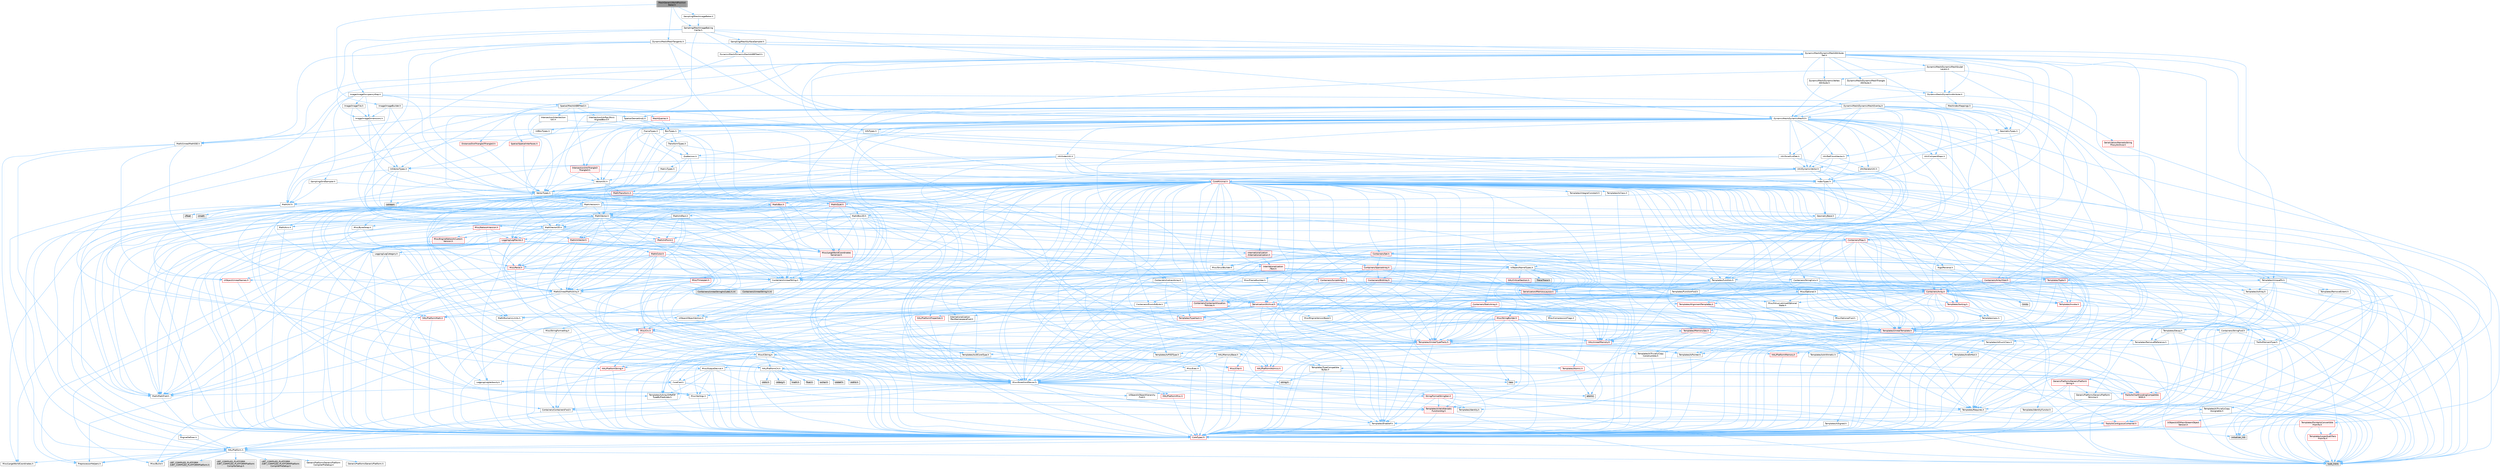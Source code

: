 digraph "MeshGenericWorldPositionBaker.h"
{
 // INTERACTIVE_SVG=YES
 // LATEX_PDF_SIZE
  bgcolor="transparent";
  edge [fontname=Helvetica,fontsize=10,labelfontname=Helvetica,labelfontsize=10];
  node [fontname=Helvetica,fontsize=10,shape=box,height=0.2,width=0.4];
  Node1 [id="Node000001",label="MeshGenericWorldPosition\lBaker.h",height=0.2,width=0.4,color="gray40", fillcolor="grey60", style="filled", fontcolor="black",tooltip=" "];
  Node1 -> Node2 [id="edge1_Node000001_Node000002",color="steelblue1",style="solid",tooltip=" "];
  Node2 [id="Node000002",label="Sampling/MeshImageBaker.h",height=0.2,width=0.4,color="grey40", fillcolor="white", style="filled",URL="$df/d35/MeshImageBaker_8h.html",tooltip=" "];
  Node2 -> Node3 [id="edge2_Node000002_Node000003",color="steelblue1",style="solid",tooltip=" "];
  Node3 [id="Node000003",label="Sampling/MeshImageBaking\lCache.h",height=0.2,width=0.4,color="grey40", fillcolor="white", style="filled",URL="$dd/d09/MeshImageBakingCache_8h.html",tooltip=" "];
  Node3 -> Node4 [id="edge3_Node000003_Node000004",color="steelblue1",style="solid",tooltip=" "];
  Node4 [id="Node000004",label="DynamicMesh/DynamicMesh3.h",height=0.2,width=0.4,color="grey40", fillcolor="white", style="filled",URL="$d5/d34/DynamicMesh3_8h.html",tooltip=" "];
  Node4 -> Node5 [id="edge4_Node000004_Node000005",color="steelblue1",style="solid",tooltip=" "];
  Node5 [id="Node000005",label="BoxTypes.h",height=0.2,width=0.4,color="grey40", fillcolor="white", style="filled",URL="$d2/da2/BoxTypes_8h.html",tooltip=" "];
  Node5 -> Node6 [id="edge5_Node000005_Node000006",color="steelblue1",style="solid",tooltip=" "];
  Node6 [id="Node000006",label="Math/Box.h",height=0.2,width=0.4,color="red", fillcolor="#FFF0F0", style="filled",URL="$de/d0f/Box_8h.html",tooltip=" "];
  Node6 -> Node7 [id="edge6_Node000006_Node000007",color="steelblue1",style="solid",tooltip=" "];
  Node7 [id="Node000007",label="CoreTypes.h",height=0.2,width=0.4,color="red", fillcolor="#FFF0F0", style="filled",URL="$dc/dec/CoreTypes_8h.html",tooltip=" "];
  Node7 -> Node8 [id="edge7_Node000007_Node000008",color="steelblue1",style="solid",tooltip=" "];
  Node8 [id="Node000008",label="HAL/Platform.h",height=0.2,width=0.4,color="grey40", fillcolor="white", style="filled",URL="$d9/dd0/Platform_8h.html",tooltip=" "];
  Node8 -> Node9 [id="edge8_Node000008_Node000009",color="steelblue1",style="solid",tooltip=" "];
  Node9 [id="Node000009",label="Misc/Build.h",height=0.2,width=0.4,color="grey40", fillcolor="white", style="filled",URL="$d3/dbb/Build_8h.html",tooltip=" "];
  Node8 -> Node10 [id="edge9_Node000008_Node000010",color="steelblue1",style="solid",tooltip=" "];
  Node10 [id="Node000010",label="Misc/LargeWorldCoordinates.h",height=0.2,width=0.4,color="grey40", fillcolor="white", style="filled",URL="$d2/dcb/LargeWorldCoordinates_8h.html",tooltip=" "];
  Node8 -> Node11 [id="edge10_Node000008_Node000011",color="steelblue1",style="solid",tooltip=" "];
  Node11 [id="Node000011",label="type_traits",height=0.2,width=0.4,color="grey60", fillcolor="#E0E0E0", style="filled",tooltip=" "];
  Node8 -> Node12 [id="edge11_Node000008_Node000012",color="steelblue1",style="solid",tooltip=" "];
  Node12 [id="Node000012",label="PreprocessorHelpers.h",height=0.2,width=0.4,color="grey40", fillcolor="white", style="filled",URL="$db/ddb/PreprocessorHelpers_8h.html",tooltip=" "];
  Node8 -> Node13 [id="edge12_Node000008_Node000013",color="steelblue1",style="solid",tooltip=" "];
  Node13 [id="Node000013",label="UBT_COMPILED_PLATFORM\l/UBT_COMPILED_PLATFORMPlatform\lCompilerPreSetup.h",height=0.2,width=0.4,color="grey60", fillcolor="#E0E0E0", style="filled",tooltip=" "];
  Node8 -> Node14 [id="edge13_Node000008_Node000014",color="steelblue1",style="solid",tooltip=" "];
  Node14 [id="Node000014",label="GenericPlatform/GenericPlatform\lCompilerPreSetup.h",height=0.2,width=0.4,color="grey40", fillcolor="white", style="filled",URL="$d9/dc8/GenericPlatformCompilerPreSetup_8h.html",tooltip=" "];
  Node8 -> Node15 [id="edge14_Node000008_Node000015",color="steelblue1",style="solid",tooltip=" "];
  Node15 [id="Node000015",label="GenericPlatform/GenericPlatform.h",height=0.2,width=0.4,color="grey40", fillcolor="white", style="filled",URL="$d6/d84/GenericPlatform_8h.html",tooltip=" "];
  Node8 -> Node16 [id="edge15_Node000008_Node000016",color="steelblue1",style="solid",tooltip=" "];
  Node16 [id="Node000016",label="UBT_COMPILED_PLATFORM\l/UBT_COMPILED_PLATFORMPlatform.h",height=0.2,width=0.4,color="grey60", fillcolor="#E0E0E0", style="filled",tooltip=" "];
  Node8 -> Node17 [id="edge16_Node000008_Node000017",color="steelblue1",style="solid",tooltip=" "];
  Node17 [id="Node000017",label="UBT_COMPILED_PLATFORM\l/UBT_COMPILED_PLATFORMPlatform\lCompilerSetup.h",height=0.2,width=0.4,color="grey60", fillcolor="#E0E0E0", style="filled",tooltip=" "];
  Node6 -> Node21 [id="edge17_Node000006_Node000021",color="steelblue1",style="solid",tooltip=" "];
  Node21 [id="Node000021",label="Misc/AssertionMacros.h",height=0.2,width=0.4,color="grey40", fillcolor="white", style="filled",URL="$d0/dfa/AssertionMacros_8h.html",tooltip=" "];
  Node21 -> Node7 [id="edge18_Node000021_Node000007",color="steelblue1",style="solid",tooltip=" "];
  Node21 -> Node8 [id="edge19_Node000021_Node000008",color="steelblue1",style="solid",tooltip=" "];
  Node21 -> Node22 [id="edge20_Node000021_Node000022",color="steelblue1",style="solid",tooltip=" "];
  Node22 [id="Node000022",label="HAL/PlatformMisc.h",height=0.2,width=0.4,color="red", fillcolor="#FFF0F0", style="filled",URL="$d0/df5/PlatformMisc_8h.html",tooltip=" "];
  Node22 -> Node7 [id="edge21_Node000022_Node000007",color="steelblue1",style="solid",tooltip=" "];
  Node21 -> Node12 [id="edge22_Node000021_Node000012",color="steelblue1",style="solid",tooltip=" "];
  Node21 -> Node58 [id="edge23_Node000021_Node000058",color="steelblue1",style="solid",tooltip=" "];
  Node58 [id="Node000058",label="Templates/EnableIf.h",height=0.2,width=0.4,color="grey40", fillcolor="white", style="filled",URL="$d7/d60/EnableIf_8h.html",tooltip=" "];
  Node58 -> Node7 [id="edge24_Node000058_Node000007",color="steelblue1",style="solid",tooltip=" "];
  Node21 -> Node59 [id="edge25_Node000021_Node000059",color="steelblue1",style="solid",tooltip=" "];
  Node59 [id="Node000059",label="Templates/IsArrayOrRefOf\lTypeByPredicate.h",height=0.2,width=0.4,color="grey40", fillcolor="white", style="filled",URL="$d6/da1/IsArrayOrRefOfTypeByPredicate_8h.html",tooltip=" "];
  Node59 -> Node7 [id="edge26_Node000059_Node000007",color="steelblue1",style="solid",tooltip=" "];
  Node21 -> Node60 [id="edge27_Node000021_Node000060",color="steelblue1",style="solid",tooltip=" "];
  Node60 [id="Node000060",label="Templates/IsValidVariadic\lFunctionArg.h",height=0.2,width=0.4,color="red", fillcolor="#FFF0F0", style="filled",URL="$d0/dc8/IsValidVariadicFunctionArg_8h.html",tooltip=" "];
  Node60 -> Node7 [id="edge28_Node000060_Node000007",color="steelblue1",style="solid",tooltip=" "];
  Node60 -> Node11 [id="edge29_Node000060_Node000011",color="steelblue1",style="solid",tooltip=" "];
  Node21 -> Node62 [id="edge30_Node000021_Node000062",color="steelblue1",style="solid",tooltip=" "];
  Node62 [id="Node000062",label="Traits/IsCharEncodingCompatible\lWith.h",height=0.2,width=0.4,color="red", fillcolor="#FFF0F0", style="filled",URL="$df/dd1/IsCharEncodingCompatibleWith_8h.html",tooltip=" "];
  Node62 -> Node11 [id="edge31_Node000062_Node000011",color="steelblue1",style="solid",tooltip=" "];
  Node21 -> Node64 [id="edge32_Node000021_Node000064",color="steelblue1",style="solid",tooltip=" "];
  Node64 [id="Node000064",label="Misc/VarArgs.h",height=0.2,width=0.4,color="grey40", fillcolor="white", style="filled",URL="$d5/d6f/VarArgs_8h.html",tooltip=" "];
  Node64 -> Node7 [id="edge33_Node000064_Node000007",color="steelblue1",style="solid",tooltip=" "];
  Node21 -> Node65 [id="edge34_Node000021_Node000065",color="steelblue1",style="solid",tooltip=" "];
  Node65 [id="Node000065",label="String/FormatStringSan.h",height=0.2,width=0.4,color="red", fillcolor="#FFF0F0", style="filled",URL="$d3/d8b/FormatStringSan_8h.html",tooltip=" "];
  Node65 -> Node11 [id="edge35_Node000065_Node000011",color="steelblue1",style="solid",tooltip=" "];
  Node65 -> Node7 [id="edge36_Node000065_Node000007",color="steelblue1",style="solid",tooltip=" "];
  Node65 -> Node66 [id="edge37_Node000065_Node000066",color="steelblue1",style="solid",tooltip=" "];
  Node66 [id="Node000066",label="Templates/Requires.h",height=0.2,width=0.4,color="grey40", fillcolor="white", style="filled",URL="$dc/d96/Requires_8h.html",tooltip=" "];
  Node66 -> Node58 [id="edge38_Node000066_Node000058",color="steelblue1",style="solid",tooltip=" "];
  Node66 -> Node11 [id="edge39_Node000066_Node000011",color="steelblue1",style="solid",tooltip=" "];
  Node65 -> Node67 [id="edge40_Node000065_Node000067",color="steelblue1",style="solid",tooltip=" "];
  Node67 [id="Node000067",label="Templates/Identity.h",height=0.2,width=0.4,color="grey40", fillcolor="white", style="filled",URL="$d0/dd5/Identity_8h.html",tooltip=" "];
  Node65 -> Node60 [id="edge41_Node000065_Node000060",color="steelblue1",style="solid",tooltip=" "];
  Node65 -> Node30 [id="edge42_Node000065_Node000030",color="steelblue1",style="solid",tooltip=" "];
  Node30 [id="Node000030",label="Containers/ContainersFwd.h",height=0.2,width=0.4,color="grey40", fillcolor="white", style="filled",URL="$d4/d0a/ContainersFwd_8h.html",tooltip=" "];
  Node30 -> Node8 [id="edge43_Node000030_Node000008",color="steelblue1",style="solid",tooltip=" "];
  Node30 -> Node7 [id="edge44_Node000030_Node000007",color="steelblue1",style="solid",tooltip=" "];
  Node30 -> Node27 [id="edge45_Node000030_Node000027",color="steelblue1",style="solid",tooltip=" "];
  Node27 [id="Node000027",label="Traits/IsContiguousContainer.h",height=0.2,width=0.4,color="red", fillcolor="#FFF0F0", style="filled",URL="$d5/d3c/IsContiguousContainer_8h.html",tooltip=" "];
  Node27 -> Node7 [id="edge46_Node000027_Node000007",color="steelblue1",style="solid",tooltip=" "];
  Node27 -> Node26 [id="edge47_Node000027_Node000026",color="steelblue1",style="solid",tooltip=" "];
  Node26 [id="Node000026",label="initializer_list",height=0.2,width=0.4,color="grey60", fillcolor="#E0E0E0", style="filled",tooltip=" "];
  Node21 -> Node71 [id="edge48_Node000021_Node000071",color="steelblue1",style="solid",tooltip=" "];
  Node71 [id="Node000071",label="atomic",height=0.2,width=0.4,color="grey60", fillcolor="#E0E0E0", style="filled",tooltip=" "];
  Node6 -> Node31 [id="edge49_Node000006_Node000031",color="steelblue1",style="solid",tooltip=" "];
  Node31 [id="Node000031",label="Math/MathFwd.h",height=0.2,width=0.4,color="grey40", fillcolor="white", style="filled",URL="$d2/d10/MathFwd_8h.html",tooltip=" "];
  Node31 -> Node8 [id="edge50_Node000031_Node000008",color="steelblue1",style="solid",tooltip=" "];
  Node6 -> Node72 [id="edge51_Node000006_Node000072",color="steelblue1",style="solid",tooltip=" "];
  Node72 [id="Node000072",label="Math/UnrealMathUtility.h",height=0.2,width=0.4,color="grey40", fillcolor="white", style="filled",URL="$db/db8/UnrealMathUtility_8h.html",tooltip=" "];
  Node72 -> Node7 [id="edge52_Node000072_Node000007",color="steelblue1",style="solid",tooltip=" "];
  Node72 -> Node21 [id="edge53_Node000072_Node000021",color="steelblue1",style="solid",tooltip=" "];
  Node72 -> Node73 [id="edge54_Node000072_Node000073",color="steelblue1",style="solid",tooltip=" "];
  Node73 [id="Node000073",label="HAL/PlatformMath.h",height=0.2,width=0.4,color="red", fillcolor="#FFF0F0", style="filled",URL="$dc/d53/PlatformMath_8h.html",tooltip=" "];
  Node73 -> Node7 [id="edge55_Node000073_Node000007",color="steelblue1",style="solid",tooltip=" "];
  Node72 -> Node31 [id="edge56_Node000072_Node000031",color="steelblue1",style="solid",tooltip=" "];
  Node72 -> Node67 [id="edge57_Node000072_Node000067",color="steelblue1",style="solid",tooltip=" "];
  Node72 -> Node66 [id="edge58_Node000072_Node000066",color="steelblue1",style="solid",tooltip=" "];
  Node6 -> Node92 [id="edge59_Node000006_Node000092",color="steelblue1",style="solid",tooltip=" "];
  Node92 [id="Node000092",label="Containers/UnrealString.h",height=0.2,width=0.4,color="grey40", fillcolor="white", style="filled",URL="$d5/dba/UnrealString_8h.html",tooltip=" "];
  Node92 -> Node93 [id="edge60_Node000092_Node000093",color="steelblue1",style="solid",tooltip=" "];
  Node93 [id="Node000093",label="Containers/UnrealStringIncludes.h.inl",height=0.2,width=0.4,color="grey60", fillcolor="#E0E0E0", style="filled",tooltip=" "];
  Node92 -> Node94 [id="edge61_Node000092_Node000094",color="steelblue1",style="solid",tooltip=" "];
  Node94 [id="Node000094",label="Containers/UnrealString.h.inl",height=0.2,width=0.4,color="grey60", fillcolor="#E0E0E0", style="filled",tooltip=" "];
  Node92 -> Node95 [id="edge62_Node000092_Node000095",color="steelblue1",style="solid",tooltip=" "];
  Node95 [id="Node000095",label="Misc/StringFormatArg.h",height=0.2,width=0.4,color="grey40", fillcolor="white", style="filled",URL="$d2/d16/StringFormatArg_8h.html",tooltip=" "];
  Node95 -> Node30 [id="edge63_Node000095_Node000030",color="steelblue1",style="solid",tooltip=" "];
  Node6 -> Node96 [id="edge64_Node000006_Node000096",color="steelblue1",style="solid",tooltip=" "];
  Node96 [id="Node000096",label="Math/Vector.h",height=0.2,width=0.4,color="grey40", fillcolor="white", style="filled",URL="$d6/dbe/Vector_8h.html",tooltip=" "];
  Node96 -> Node7 [id="edge65_Node000096_Node000007",color="steelblue1",style="solid",tooltip=" "];
  Node96 -> Node21 [id="edge66_Node000096_Node000021",color="steelblue1",style="solid",tooltip=" "];
  Node96 -> Node31 [id="edge67_Node000096_Node000031",color="steelblue1",style="solid",tooltip=" "];
  Node96 -> Node44 [id="edge68_Node000096_Node000044",color="steelblue1",style="solid",tooltip=" "];
  Node44 [id="Node000044",label="Math/NumericLimits.h",height=0.2,width=0.4,color="grey40", fillcolor="white", style="filled",URL="$df/d1b/NumericLimits_8h.html",tooltip=" "];
  Node44 -> Node7 [id="edge69_Node000044_Node000007",color="steelblue1",style="solid",tooltip=" "];
  Node96 -> Node97 [id="edge70_Node000096_Node000097",color="steelblue1",style="solid",tooltip=" "];
  Node97 [id="Node000097",label="Misc/Crc.h",height=0.2,width=0.4,color="red", fillcolor="#FFF0F0", style="filled",URL="$d4/dd2/Crc_8h.html",tooltip=" "];
  Node97 -> Node7 [id="edge71_Node000097_Node000007",color="steelblue1",style="solid",tooltip=" "];
  Node97 -> Node98 [id="edge72_Node000097_Node000098",color="steelblue1",style="solid",tooltip=" "];
  Node98 [id="Node000098",label="HAL/PlatformString.h",height=0.2,width=0.4,color="red", fillcolor="#FFF0F0", style="filled",URL="$db/db5/PlatformString_8h.html",tooltip=" "];
  Node98 -> Node7 [id="edge73_Node000098_Node000007",color="steelblue1",style="solid",tooltip=" "];
  Node97 -> Node21 [id="edge74_Node000097_Node000021",color="steelblue1",style="solid",tooltip=" "];
  Node97 -> Node100 [id="edge75_Node000097_Node000100",color="steelblue1",style="solid",tooltip=" "];
  Node100 [id="Node000100",label="Misc/CString.h",height=0.2,width=0.4,color="grey40", fillcolor="white", style="filled",URL="$d2/d49/CString_8h.html",tooltip=" "];
  Node100 -> Node7 [id="edge76_Node000100_Node000007",color="steelblue1",style="solid",tooltip=" "];
  Node100 -> Node34 [id="edge77_Node000100_Node000034",color="steelblue1",style="solid",tooltip=" "];
  Node34 [id="Node000034",label="HAL/PlatformCrt.h",height=0.2,width=0.4,color="grey40", fillcolor="white", style="filled",URL="$d8/d75/PlatformCrt_8h.html",tooltip=" "];
  Node34 -> Node35 [id="edge78_Node000034_Node000035",color="steelblue1",style="solid",tooltip=" "];
  Node35 [id="Node000035",label="new",height=0.2,width=0.4,color="grey60", fillcolor="#E0E0E0", style="filled",tooltip=" "];
  Node34 -> Node36 [id="edge79_Node000034_Node000036",color="steelblue1",style="solid",tooltip=" "];
  Node36 [id="Node000036",label="wchar.h",height=0.2,width=0.4,color="grey60", fillcolor="#E0E0E0", style="filled",tooltip=" "];
  Node34 -> Node37 [id="edge80_Node000034_Node000037",color="steelblue1",style="solid",tooltip=" "];
  Node37 [id="Node000037",label="stddef.h",height=0.2,width=0.4,color="grey60", fillcolor="#E0E0E0", style="filled",tooltip=" "];
  Node34 -> Node38 [id="edge81_Node000034_Node000038",color="steelblue1",style="solid",tooltip=" "];
  Node38 [id="Node000038",label="stdlib.h",height=0.2,width=0.4,color="grey60", fillcolor="#E0E0E0", style="filled",tooltip=" "];
  Node34 -> Node39 [id="edge82_Node000034_Node000039",color="steelblue1",style="solid",tooltip=" "];
  Node39 [id="Node000039",label="stdio.h",height=0.2,width=0.4,color="grey60", fillcolor="#E0E0E0", style="filled",tooltip=" "];
  Node34 -> Node40 [id="edge83_Node000034_Node000040",color="steelblue1",style="solid",tooltip=" "];
  Node40 [id="Node000040",label="stdarg.h",height=0.2,width=0.4,color="grey60", fillcolor="#E0E0E0", style="filled",tooltip=" "];
  Node34 -> Node41 [id="edge84_Node000034_Node000041",color="steelblue1",style="solid",tooltip=" "];
  Node41 [id="Node000041",label="math.h",height=0.2,width=0.4,color="grey60", fillcolor="#E0E0E0", style="filled",tooltip=" "];
  Node34 -> Node42 [id="edge85_Node000034_Node000042",color="steelblue1",style="solid",tooltip=" "];
  Node42 [id="Node000042",label="float.h",height=0.2,width=0.4,color="grey60", fillcolor="#E0E0E0", style="filled",tooltip=" "];
  Node34 -> Node43 [id="edge86_Node000034_Node000043",color="steelblue1",style="solid",tooltip=" "];
  Node43 [id="Node000043",label="string.h",height=0.2,width=0.4,color="grey60", fillcolor="#E0E0E0", style="filled",tooltip=" "];
  Node100 -> Node98 [id="edge87_Node000100_Node000098",color="steelblue1",style="solid",tooltip=" "];
  Node100 -> Node21 [id="edge88_Node000100_Node000021",color="steelblue1",style="solid",tooltip=" "];
  Node100 -> Node101 [id="edge89_Node000100_Node000101",color="steelblue1",style="solid",tooltip=" "];
  Node101 [id="Node000101",label="Misc/Char.h",height=0.2,width=0.4,color="red", fillcolor="#FFF0F0", style="filled",URL="$d0/d58/Char_8h.html",tooltip=" "];
  Node101 -> Node7 [id="edge90_Node000101_Node000007",color="steelblue1",style="solid",tooltip=" "];
  Node101 -> Node11 [id="edge91_Node000101_Node000011",color="steelblue1",style="solid",tooltip=" "];
  Node100 -> Node64 [id="edge92_Node000100_Node000064",color="steelblue1",style="solid",tooltip=" "];
  Node100 -> Node59 [id="edge93_Node000100_Node000059",color="steelblue1",style="solid",tooltip=" "];
  Node100 -> Node60 [id="edge94_Node000100_Node000060",color="steelblue1",style="solid",tooltip=" "];
  Node100 -> Node62 [id="edge95_Node000100_Node000062",color="steelblue1",style="solid",tooltip=" "];
  Node97 -> Node101 [id="edge96_Node000097_Node000101",color="steelblue1",style="solid",tooltip=" "];
  Node97 -> Node79 [id="edge97_Node000097_Node000079",color="steelblue1",style="solid",tooltip=" "];
  Node79 [id="Node000079",label="Templates/UnrealTypeTraits.h",height=0.2,width=0.4,color="red", fillcolor="#FFF0F0", style="filled",URL="$d2/d2d/UnrealTypeTraits_8h.html",tooltip=" "];
  Node79 -> Node7 [id="edge98_Node000079_Node000007",color="steelblue1",style="solid",tooltip=" "];
  Node79 -> Node80 [id="edge99_Node000079_Node000080",color="steelblue1",style="solid",tooltip=" "];
  Node80 [id="Node000080",label="Templates/IsPointer.h",height=0.2,width=0.4,color="grey40", fillcolor="white", style="filled",URL="$d7/d05/IsPointer_8h.html",tooltip=" "];
  Node80 -> Node7 [id="edge100_Node000080_Node000007",color="steelblue1",style="solid",tooltip=" "];
  Node79 -> Node21 [id="edge101_Node000079_Node000021",color="steelblue1",style="solid",tooltip=" "];
  Node79 -> Node75 [id="edge102_Node000079_Node000075",color="steelblue1",style="solid",tooltip=" "];
  Node75 [id="Node000075",label="Templates/AndOrNot.h",height=0.2,width=0.4,color="grey40", fillcolor="white", style="filled",URL="$db/d0a/AndOrNot_8h.html",tooltip=" "];
  Node75 -> Node7 [id="edge103_Node000075_Node000007",color="steelblue1",style="solid",tooltip=" "];
  Node79 -> Node58 [id="edge104_Node000079_Node000058",color="steelblue1",style="solid",tooltip=" "];
  Node79 -> Node81 [id="edge105_Node000079_Node000081",color="steelblue1",style="solid",tooltip=" "];
  Node81 [id="Node000081",label="Templates/IsArithmetic.h",height=0.2,width=0.4,color="grey40", fillcolor="white", style="filled",URL="$d2/d5d/IsArithmetic_8h.html",tooltip=" "];
  Node81 -> Node7 [id="edge106_Node000081_Node000007",color="steelblue1",style="solid",tooltip=" "];
  Node79 -> Node83 [id="edge107_Node000079_Node000083",color="steelblue1",style="solid",tooltip=" "];
  Node83 [id="Node000083",label="Templates/IsPODType.h",height=0.2,width=0.4,color="grey40", fillcolor="white", style="filled",URL="$d7/db1/IsPODType_8h.html",tooltip=" "];
  Node83 -> Node7 [id="edge108_Node000083_Node000007",color="steelblue1",style="solid",tooltip=" "];
  Node79 -> Node84 [id="edge109_Node000079_Node000084",color="steelblue1",style="solid",tooltip=" "];
  Node84 [id="Node000084",label="Templates/IsUECoreType.h",height=0.2,width=0.4,color="grey40", fillcolor="white", style="filled",URL="$d1/db8/IsUECoreType_8h.html",tooltip=" "];
  Node84 -> Node7 [id="edge110_Node000084_Node000007",color="steelblue1",style="solid",tooltip=" "];
  Node84 -> Node11 [id="edge111_Node000084_Node000011",color="steelblue1",style="solid",tooltip=" "];
  Node79 -> Node85 [id="edge112_Node000079_Node000085",color="steelblue1",style="solid",tooltip=" "];
  Node85 [id="Node000085",label="Templates/IsTriviallyCopy\lConstructible.h",height=0.2,width=0.4,color="grey40", fillcolor="white", style="filled",URL="$d3/d78/IsTriviallyCopyConstructible_8h.html",tooltip=" "];
  Node85 -> Node7 [id="edge113_Node000085_Node000007",color="steelblue1",style="solid",tooltip=" "];
  Node85 -> Node11 [id="edge114_Node000085_Node000011",color="steelblue1",style="solid",tooltip=" "];
  Node96 -> Node72 [id="edge115_Node000096_Node000072",color="steelblue1",style="solid",tooltip=" "];
  Node96 -> Node92 [id="edge116_Node000096_Node000092",color="steelblue1",style="solid",tooltip=" "];
  Node96 -> Node105 [id="edge117_Node000096_Node000105",color="steelblue1",style="solid",tooltip=" "];
  Node105 [id="Node000105",label="Misc/Parse.h",height=0.2,width=0.4,color="red", fillcolor="#FFF0F0", style="filled",URL="$dc/d71/Parse_8h.html",tooltip=" "];
  Node105 -> Node24 [id="edge118_Node000105_Node000024",color="steelblue1",style="solid",tooltip=" "];
  Node24 [id="Node000024",label="Containers/StringFwd.h",height=0.2,width=0.4,color="grey40", fillcolor="white", style="filled",URL="$df/d37/StringFwd_8h.html",tooltip=" "];
  Node24 -> Node7 [id="edge119_Node000024_Node000007",color="steelblue1",style="solid",tooltip=" "];
  Node24 -> Node25 [id="edge120_Node000024_Node000025",color="steelblue1",style="solid",tooltip=" "];
  Node25 [id="Node000025",label="Traits/ElementType.h",height=0.2,width=0.4,color="grey40", fillcolor="white", style="filled",URL="$d5/d4f/ElementType_8h.html",tooltip=" "];
  Node25 -> Node8 [id="edge121_Node000025_Node000008",color="steelblue1",style="solid",tooltip=" "];
  Node25 -> Node26 [id="edge122_Node000025_Node000026",color="steelblue1",style="solid",tooltip=" "];
  Node25 -> Node11 [id="edge123_Node000025_Node000011",color="steelblue1",style="solid",tooltip=" "];
  Node24 -> Node27 [id="edge124_Node000024_Node000027",color="steelblue1",style="solid",tooltip=" "];
  Node105 -> Node92 [id="edge125_Node000105_Node000092",color="steelblue1",style="solid",tooltip=" "];
  Node105 -> Node7 [id="edge126_Node000105_Node000007",color="steelblue1",style="solid",tooltip=" "];
  Node105 -> Node34 [id="edge127_Node000105_Node000034",color="steelblue1",style="solid",tooltip=" "];
  Node105 -> Node9 [id="edge128_Node000105_Node000009",color="steelblue1",style="solid",tooltip=" "];
  Node105 -> Node106 [id="edge129_Node000105_Node000106",color="steelblue1",style="solid",tooltip=" "];
  Node106 [id="Node000106",label="Templates/Function.h",height=0.2,width=0.4,color="grey40", fillcolor="white", style="filled",URL="$df/df5/Function_8h.html",tooltip=" "];
  Node106 -> Node7 [id="edge130_Node000106_Node000007",color="steelblue1",style="solid",tooltip=" "];
  Node106 -> Node21 [id="edge131_Node000106_Node000021",color="steelblue1",style="solid",tooltip=" "];
  Node106 -> Node107 [id="edge132_Node000106_Node000107",color="steelblue1",style="solid",tooltip=" "];
  Node107 [id="Node000107",label="Misc/IntrusiveUnsetOptional\lState.h",height=0.2,width=0.4,color="grey40", fillcolor="white", style="filled",URL="$d2/d0a/IntrusiveUnsetOptionalState_8h.html",tooltip=" "];
  Node107 -> Node108 [id="edge133_Node000107_Node000108",color="steelblue1",style="solid",tooltip=" "];
  Node108 [id="Node000108",label="Misc/OptionalFwd.h",height=0.2,width=0.4,color="grey40", fillcolor="white", style="filled",URL="$dc/d50/OptionalFwd_8h.html",tooltip=" "];
  Node106 -> Node109 [id="edge134_Node000106_Node000109",color="steelblue1",style="solid",tooltip=" "];
  Node109 [id="Node000109",label="HAL/UnrealMemory.h",height=0.2,width=0.4,color="red", fillcolor="#FFF0F0", style="filled",URL="$d9/d96/UnrealMemory_8h.html",tooltip=" "];
  Node109 -> Node7 [id="edge135_Node000109_Node000007",color="steelblue1",style="solid",tooltip=" "];
  Node109 -> Node111 [id="edge136_Node000109_Node000111",color="steelblue1",style="solid",tooltip=" "];
  Node111 [id="Node000111",label="HAL/MemoryBase.h",height=0.2,width=0.4,color="grey40", fillcolor="white", style="filled",URL="$d6/d9f/MemoryBase_8h.html",tooltip=" "];
  Node111 -> Node7 [id="edge137_Node000111_Node000007",color="steelblue1",style="solid",tooltip=" "];
  Node111 -> Node51 [id="edge138_Node000111_Node000051",color="steelblue1",style="solid",tooltip=" "];
  Node51 [id="Node000051",label="HAL/PlatformAtomics.h",height=0.2,width=0.4,color="red", fillcolor="#FFF0F0", style="filled",URL="$d3/d36/PlatformAtomics_8h.html",tooltip=" "];
  Node51 -> Node7 [id="edge139_Node000051_Node000007",color="steelblue1",style="solid",tooltip=" "];
  Node111 -> Node34 [id="edge140_Node000111_Node000034",color="steelblue1",style="solid",tooltip=" "];
  Node111 -> Node112 [id="edge141_Node000111_Node000112",color="steelblue1",style="solid",tooltip=" "];
  Node112 [id="Node000112",label="Misc/Exec.h",height=0.2,width=0.4,color="grey40", fillcolor="white", style="filled",URL="$de/ddb/Exec_8h.html",tooltip=" "];
  Node112 -> Node7 [id="edge142_Node000112_Node000007",color="steelblue1",style="solid",tooltip=" "];
  Node112 -> Node21 [id="edge143_Node000112_Node000021",color="steelblue1",style="solid",tooltip=" "];
  Node111 -> Node113 [id="edge144_Node000111_Node000113",color="steelblue1",style="solid",tooltip=" "];
  Node113 [id="Node000113",label="Misc/OutputDevice.h",height=0.2,width=0.4,color="grey40", fillcolor="white", style="filled",URL="$d7/d32/OutputDevice_8h.html",tooltip=" "];
  Node113 -> Node29 [id="edge145_Node000113_Node000029",color="steelblue1",style="solid",tooltip=" "];
  Node29 [id="Node000029",label="CoreFwd.h",height=0.2,width=0.4,color="grey40", fillcolor="white", style="filled",URL="$d1/d1e/CoreFwd_8h.html",tooltip=" "];
  Node29 -> Node7 [id="edge146_Node000029_Node000007",color="steelblue1",style="solid",tooltip=" "];
  Node29 -> Node30 [id="edge147_Node000029_Node000030",color="steelblue1",style="solid",tooltip=" "];
  Node29 -> Node31 [id="edge148_Node000029_Node000031",color="steelblue1",style="solid",tooltip=" "];
  Node29 -> Node32 [id="edge149_Node000029_Node000032",color="steelblue1",style="solid",tooltip=" "];
  Node32 [id="Node000032",label="UObject/UObjectHierarchy\lFwd.h",height=0.2,width=0.4,color="grey40", fillcolor="white", style="filled",URL="$d3/d13/UObjectHierarchyFwd_8h.html",tooltip=" "];
  Node113 -> Node7 [id="edge150_Node000113_Node000007",color="steelblue1",style="solid",tooltip=" "];
  Node113 -> Node114 [id="edge151_Node000113_Node000114",color="steelblue1",style="solid",tooltip=" "];
  Node114 [id="Node000114",label="Logging/LogVerbosity.h",height=0.2,width=0.4,color="grey40", fillcolor="white", style="filled",URL="$d2/d8f/LogVerbosity_8h.html",tooltip=" "];
  Node114 -> Node7 [id="edge152_Node000114_Node000007",color="steelblue1",style="solid",tooltip=" "];
  Node113 -> Node64 [id="edge153_Node000113_Node000064",color="steelblue1",style="solid",tooltip=" "];
  Node113 -> Node59 [id="edge154_Node000113_Node000059",color="steelblue1",style="solid",tooltip=" "];
  Node113 -> Node60 [id="edge155_Node000113_Node000060",color="steelblue1",style="solid",tooltip=" "];
  Node113 -> Node62 [id="edge156_Node000113_Node000062",color="steelblue1",style="solid",tooltip=" "];
  Node111 -> Node115 [id="edge157_Node000111_Node000115",color="steelblue1",style="solid",tooltip=" "];
  Node115 [id="Node000115",label="Templates/Atomic.h",height=0.2,width=0.4,color="red", fillcolor="#FFF0F0", style="filled",URL="$d3/d91/Atomic_8h.html",tooltip=" "];
  Node115 -> Node71 [id="edge158_Node000115_Node000071",color="steelblue1",style="solid",tooltip=" "];
  Node109 -> Node120 [id="edge159_Node000109_Node000120",color="steelblue1",style="solid",tooltip=" "];
  Node120 [id="Node000120",label="HAL/PlatformMemory.h",height=0.2,width=0.4,color="red", fillcolor="#FFF0F0", style="filled",URL="$de/d68/PlatformMemory_8h.html",tooltip=" "];
  Node120 -> Node7 [id="edge160_Node000120_Node000007",color="steelblue1",style="solid",tooltip=" "];
  Node109 -> Node80 [id="edge161_Node000109_Node000080",color="steelblue1",style="solid",tooltip=" "];
  Node106 -> Node123 [id="edge162_Node000106_Node000123",color="steelblue1",style="solid",tooltip=" "];
  Node123 [id="Node000123",label="Templates/FunctionFwd.h",height=0.2,width=0.4,color="grey40", fillcolor="white", style="filled",URL="$d6/d54/FunctionFwd_8h.html",tooltip=" "];
  Node106 -> Node79 [id="edge163_Node000106_Node000079",color="steelblue1",style="solid",tooltip=" "];
  Node106 -> Node124 [id="edge164_Node000106_Node000124",color="steelblue1",style="solid",tooltip=" "];
  Node124 [id="Node000124",label="Templates/Invoke.h",height=0.2,width=0.4,color="red", fillcolor="#FFF0F0", style="filled",URL="$d7/deb/Invoke_8h.html",tooltip=" "];
  Node124 -> Node7 [id="edge165_Node000124_Node000007",color="steelblue1",style="solid",tooltip=" "];
  Node124 -> Node126 [id="edge166_Node000124_Node000126",color="steelblue1",style="solid",tooltip=" "];
  Node126 [id="Node000126",label="Templates/UnrealTemplate.h",height=0.2,width=0.4,color="red", fillcolor="#FFF0F0", style="filled",URL="$d4/d24/UnrealTemplate_8h.html",tooltip=" "];
  Node126 -> Node7 [id="edge167_Node000126_Node000007",color="steelblue1",style="solid",tooltip=" "];
  Node126 -> Node80 [id="edge168_Node000126_Node000080",color="steelblue1",style="solid",tooltip=" "];
  Node126 -> Node109 [id="edge169_Node000126_Node000109",color="steelblue1",style="solid",tooltip=" "];
  Node126 -> Node79 [id="edge170_Node000126_Node000079",color="steelblue1",style="solid",tooltip=" "];
  Node126 -> Node77 [id="edge171_Node000126_Node000077",color="steelblue1",style="solid",tooltip=" "];
  Node77 [id="Node000077",label="Templates/RemoveReference.h",height=0.2,width=0.4,color="grey40", fillcolor="white", style="filled",URL="$da/dbe/RemoveReference_8h.html",tooltip=" "];
  Node77 -> Node7 [id="edge172_Node000077_Node000007",color="steelblue1",style="solid",tooltip=" "];
  Node126 -> Node66 [id="edge173_Node000126_Node000066",color="steelblue1",style="solid",tooltip=" "];
  Node126 -> Node89 [id="edge174_Node000126_Node000089",color="steelblue1",style="solid",tooltip=" "];
  Node89 [id="Node000089",label="Templates/TypeCompatible\lBytes.h",height=0.2,width=0.4,color="grey40", fillcolor="white", style="filled",URL="$df/d0a/TypeCompatibleBytes_8h.html",tooltip=" "];
  Node89 -> Node7 [id="edge175_Node000089_Node000007",color="steelblue1",style="solid",tooltip=" "];
  Node89 -> Node43 [id="edge176_Node000089_Node000043",color="steelblue1",style="solid",tooltip=" "];
  Node89 -> Node35 [id="edge177_Node000089_Node000035",color="steelblue1",style="solid",tooltip=" "];
  Node89 -> Node11 [id="edge178_Node000089_Node000011",color="steelblue1",style="solid",tooltip=" "];
  Node126 -> Node67 [id="edge179_Node000126_Node000067",color="steelblue1",style="solid",tooltip=" "];
  Node126 -> Node27 [id="edge180_Node000126_Node000027",color="steelblue1",style="solid",tooltip=" "];
  Node126 -> Node11 [id="edge181_Node000126_Node000011",color="steelblue1",style="solid",tooltip=" "];
  Node124 -> Node11 [id="edge182_Node000124_Node000011",color="steelblue1",style="solid",tooltip=" "];
  Node106 -> Node126 [id="edge183_Node000106_Node000126",color="steelblue1",style="solid",tooltip=" "];
  Node106 -> Node66 [id="edge184_Node000106_Node000066",color="steelblue1",style="solid",tooltip=" "];
  Node106 -> Node72 [id="edge185_Node000106_Node000072",color="steelblue1",style="solid",tooltip=" "];
  Node106 -> Node35 [id="edge186_Node000106_Node000035",color="steelblue1",style="solid",tooltip=" "];
  Node106 -> Node11 [id="edge187_Node000106_Node000011",color="steelblue1",style="solid",tooltip=" "];
  Node96 -> Node130 [id="edge188_Node000096_Node000130",color="steelblue1",style="solid",tooltip=" "];
  Node130 [id="Node000130",label="Misc/LargeWorldCoordinates\lSerializer.h",height=0.2,width=0.4,color="red", fillcolor="#FFF0F0", style="filled",URL="$d7/df9/LargeWorldCoordinatesSerializer_8h.html",tooltip=" "];
  Node130 -> Node131 [id="edge189_Node000130_Node000131",color="steelblue1",style="solid",tooltip=" "];
  Node131 [id="Node000131",label="UObject/NameTypes.h",height=0.2,width=0.4,color="grey40", fillcolor="white", style="filled",URL="$d6/d35/NameTypes_8h.html",tooltip=" "];
  Node131 -> Node7 [id="edge190_Node000131_Node000007",color="steelblue1",style="solid",tooltip=" "];
  Node131 -> Node21 [id="edge191_Node000131_Node000021",color="steelblue1",style="solid",tooltip=" "];
  Node131 -> Node109 [id="edge192_Node000131_Node000109",color="steelblue1",style="solid",tooltip=" "];
  Node131 -> Node79 [id="edge193_Node000131_Node000079",color="steelblue1",style="solid",tooltip=" "];
  Node131 -> Node126 [id="edge194_Node000131_Node000126",color="steelblue1",style="solid",tooltip=" "];
  Node131 -> Node92 [id="edge195_Node000131_Node000092",color="steelblue1",style="solid",tooltip=" "];
  Node131 -> Node132 [id="edge196_Node000131_Node000132",color="steelblue1",style="solid",tooltip=" "];
  Node132 [id="Node000132",label="HAL/CriticalSection.h",height=0.2,width=0.4,color="red", fillcolor="#FFF0F0", style="filled",URL="$d6/d90/CriticalSection_8h.html",tooltip=" "];
  Node131 -> Node135 [id="edge197_Node000131_Node000135",color="steelblue1",style="solid",tooltip=" "];
  Node135 [id="Node000135",label="Containers/StringConv.h",height=0.2,width=0.4,color="grey40", fillcolor="white", style="filled",URL="$d3/ddf/StringConv_8h.html",tooltip=" "];
  Node135 -> Node7 [id="edge198_Node000135_Node000007",color="steelblue1",style="solid",tooltip=" "];
  Node135 -> Node21 [id="edge199_Node000135_Node000021",color="steelblue1",style="solid",tooltip=" "];
  Node135 -> Node136 [id="edge200_Node000135_Node000136",color="steelblue1",style="solid",tooltip=" "];
  Node136 [id="Node000136",label="Containers/ContainerAllocation\lPolicies.h",height=0.2,width=0.4,color="red", fillcolor="#FFF0F0", style="filled",URL="$d7/dff/ContainerAllocationPolicies_8h.html",tooltip=" "];
  Node136 -> Node7 [id="edge201_Node000136_Node000007",color="steelblue1",style="solid",tooltip=" "];
  Node136 -> Node136 [id="edge202_Node000136_Node000136",color="steelblue1",style="solid",tooltip=" "];
  Node136 -> Node73 [id="edge203_Node000136_Node000073",color="steelblue1",style="solid",tooltip=" "];
  Node136 -> Node109 [id="edge204_Node000136_Node000109",color="steelblue1",style="solid",tooltip=" "];
  Node136 -> Node44 [id="edge205_Node000136_Node000044",color="steelblue1",style="solid",tooltip=" "];
  Node136 -> Node21 [id="edge206_Node000136_Node000021",color="steelblue1",style="solid",tooltip=" "];
  Node136 -> Node139 [id="edge207_Node000136_Node000139",color="steelblue1",style="solid",tooltip=" "];
  Node139 [id="Node000139",label="Templates/MemoryOps.h",height=0.2,width=0.4,color="red", fillcolor="#FFF0F0", style="filled",URL="$db/dea/MemoryOps_8h.html",tooltip=" "];
  Node139 -> Node7 [id="edge208_Node000139_Node000007",color="steelblue1",style="solid",tooltip=" "];
  Node139 -> Node109 [id="edge209_Node000139_Node000109",color="steelblue1",style="solid",tooltip=" "];
  Node139 -> Node119 [id="edge210_Node000139_Node000119",color="steelblue1",style="solid",tooltip=" "];
  Node119 [id="Node000119",label="Templates/IsTriviallyCopy\lAssignable.h",height=0.2,width=0.4,color="grey40", fillcolor="white", style="filled",URL="$d2/df2/IsTriviallyCopyAssignable_8h.html",tooltip=" "];
  Node119 -> Node7 [id="edge211_Node000119_Node000007",color="steelblue1",style="solid",tooltip=" "];
  Node119 -> Node11 [id="edge212_Node000119_Node000011",color="steelblue1",style="solid",tooltip=" "];
  Node139 -> Node85 [id="edge213_Node000139_Node000085",color="steelblue1",style="solid",tooltip=" "];
  Node139 -> Node66 [id="edge214_Node000139_Node000066",color="steelblue1",style="solid",tooltip=" "];
  Node139 -> Node79 [id="edge215_Node000139_Node000079",color="steelblue1",style="solid",tooltip=" "];
  Node139 -> Node35 [id="edge216_Node000139_Node000035",color="steelblue1",style="solid",tooltip=" "];
  Node139 -> Node11 [id="edge217_Node000139_Node000011",color="steelblue1",style="solid",tooltip=" "];
  Node136 -> Node89 [id="edge218_Node000136_Node000089",color="steelblue1",style="solid",tooltip=" "];
  Node136 -> Node11 [id="edge219_Node000136_Node000011",color="steelblue1",style="solid",tooltip=" "];
  Node135 -> Node140 [id="edge220_Node000135_Node000140",color="steelblue1",style="solid",tooltip=" "];
  Node140 [id="Node000140",label="Containers/Array.h",height=0.2,width=0.4,color="red", fillcolor="#FFF0F0", style="filled",URL="$df/dd0/Array_8h.html",tooltip=" "];
  Node140 -> Node7 [id="edge221_Node000140_Node000007",color="steelblue1",style="solid",tooltip=" "];
  Node140 -> Node21 [id="edge222_Node000140_Node000021",color="steelblue1",style="solid",tooltip=" "];
  Node140 -> Node107 [id="edge223_Node000140_Node000107",color="steelblue1",style="solid",tooltip=" "];
  Node140 -> Node109 [id="edge224_Node000140_Node000109",color="steelblue1",style="solid",tooltip=" "];
  Node140 -> Node79 [id="edge225_Node000140_Node000079",color="steelblue1",style="solid",tooltip=" "];
  Node140 -> Node126 [id="edge226_Node000140_Node000126",color="steelblue1",style="solid",tooltip=" "];
  Node140 -> Node136 [id="edge227_Node000140_Node000136",color="steelblue1",style="solid",tooltip=" "];
  Node140 -> Node145 [id="edge228_Node000140_Node000145",color="steelblue1",style="solid",tooltip=" "];
  Node145 [id="Node000145",label="Serialization/Archive.h",height=0.2,width=0.4,color="red", fillcolor="#FFF0F0", style="filled",URL="$d7/d3b/Archive_8h.html",tooltip=" "];
  Node145 -> Node29 [id="edge229_Node000145_Node000029",color="steelblue1",style="solid",tooltip=" "];
  Node145 -> Node7 [id="edge230_Node000145_Node000007",color="steelblue1",style="solid",tooltip=" "];
  Node145 -> Node146 [id="edge231_Node000145_Node000146",color="steelblue1",style="solid",tooltip=" "];
  Node146 [id="Node000146",label="HAL/PlatformProperties.h",height=0.2,width=0.4,color="red", fillcolor="#FFF0F0", style="filled",URL="$d9/db0/PlatformProperties_8h.html",tooltip=" "];
  Node146 -> Node7 [id="edge232_Node000146_Node000007",color="steelblue1",style="solid",tooltip=" "];
  Node145 -> Node149 [id="edge233_Node000145_Node000149",color="steelblue1",style="solid",tooltip=" "];
  Node149 [id="Node000149",label="Internationalization\l/TextNamespaceFwd.h",height=0.2,width=0.4,color="grey40", fillcolor="white", style="filled",URL="$d8/d97/TextNamespaceFwd_8h.html",tooltip=" "];
  Node149 -> Node7 [id="edge234_Node000149_Node000007",color="steelblue1",style="solid",tooltip=" "];
  Node145 -> Node31 [id="edge235_Node000145_Node000031",color="steelblue1",style="solid",tooltip=" "];
  Node145 -> Node21 [id="edge236_Node000145_Node000021",color="steelblue1",style="solid",tooltip=" "];
  Node145 -> Node9 [id="edge237_Node000145_Node000009",color="steelblue1",style="solid",tooltip=" "];
  Node145 -> Node45 [id="edge238_Node000145_Node000045",color="steelblue1",style="solid",tooltip=" "];
  Node45 [id="Node000045",label="Misc/CompressionFlags.h",height=0.2,width=0.4,color="grey40", fillcolor="white", style="filled",URL="$d9/d76/CompressionFlags_8h.html",tooltip=" "];
  Node145 -> Node150 [id="edge239_Node000145_Node000150",color="steelblue1",style="solid",tooltip=" "];
  Node150 [id="Node000150",label="Misc/EngineVersionBase.h",height=0.2,width=0.4,color="grey40", fillcolor="white", style="filled",URL="$d5/d2b/EngineVersionBase_8h.html",tooltip=" "];
  Node150 -> Node7 [id="edge240_Node000150_Node000007",color="steelblue1",style="solid",tooltip=" "];
  Node145 -> Node64 [id="edge241_Node000145_Node000064",color="steelblue1",style="solid",tooltip=" "];
  Node145 -> Node58 [id="edge242_Node000145_Node000058",color="steelblue1",style="solid",tooltip=" "];
  Node145 -> Node59 [id="edge243_Node000145_Node000059",color="steelblue1",style="solid",tooltip=" "];
  Node145 -> Node153 [id="edge244_Node000145_Node000153",color="steelblue1",style="solid",tooltip=" "];
  Node153 [id="Node000153",label="Templates/IsEnumClass.h",height=0.2,width=0.4,color="grey40", fillcolor="white", style="filled",URL="$d7/d15/IsEnumClass_8h.html",tooltip=" "];
  Node153 -> Node7 [id="edge245_Node000153_Node000007",color="steelblue1",style="solid",tooltip=" "];
  Node153 -> Node75 [id="edge246_Node000153_Node000075",color="steelblue1",style="solid",tooltip=" "];
  Node145 -> Node87 [id="edge247_Node000145_Node000087",color="steelblue1",style="solid",tooltip=" "];
  Node87 [id="Node000087",label="Templates/IsSigned.h",height=0.2,width=0.4,color="grey40", fillcolor="white", style="filled",URL="$d8/dd8/IsSigned_8h.html",tooltip=" "];
  Node87 -> Node7 [id="edge248_Node000087_Node000007",color="steelblue1",style="solid",tooltip=" "];
  Node145 -> Node60 [id="edge249_Node000145_Node000060",color="steelblue1",style="solid",tooltip=" "];
  Node145 -> Node126 [id="edge250_Node000145_Node000126",color="steelblue1",style="solid",tooltip=" "];
  Node145 -> Node62 [id="edge251_Node000145_Node000062",color="steelblue1",style="solid",tooltip=" "];
  Node145 -> Node154 [id="edge252_Node000145_Node000154",color="steelblue1",style="solid",tooltip=" "];
  Node154 [id="Node000154",label="UObject/ObjectVersion.h",height=0.2,width=0.4,color="grey40", fillcolor="white", style="filled",URL="$da/d63/ObjectVersion_8h.html",tooltip=" "];
  Node154 -> Node7 [id="edge253_Node000154_Node000007",color="steelblue1",style="solid",tooltip=" "];
  Node140 -> Node168 [id="edge254_Node000140_Node000168",color="steelblue1",style="solid",tooltip=" "];
  Node168 [id="Node000168",label="Templates/IdentityFunctor.h",height=0.2,width=0.4,color="grey40", fillcolor="white", style="filled",URL="$d7/d2e/IdentityFunctor_8h.html",tooltip=" "];
  Node168 -> Node8 [id="edge255_Node000168_Node000008",color="steelblue1",style="solid",tooltip=" "];
  Node140 -> Node124 [id="edge256_Node000140_Node000124",color="steelblue1",style="solid",tooltip=" "];
  Node140 -> Node169 [id="edge257_Node000140_Node000169",color="steelblue1",style="solid",tooltip=" "];
  Node169 [id="Node000169",label="Templates/Less.h",height=0.2,width=0.4,color="grey40", fillcolor="white", style="filled",URL="$de/dc8/Less_8h.html",tooltip=" "];
  Node169 -> Node7 [id="edge258_Node000169_Node000007",color="steelblue1",style="solid",tooltip=" "];
  Node169 -> Node126 [id="edge259_Node000169_Node000126",color="steelblue1",style="solid",tooltip=" "];
  Node140 -> Node176 [id="edge260_Node000140_Node000176",color="steelblue1",style="solid",tooltip=" "];
  Node176 [id="Node000176",label="Templates/LosesQualifiers\lFromTo.h",height=0.2,width=0.4,color="red", fillcolor="#FFF0F0", style="filled",URL="$d2/db3/LosesQualifiersFromTo_8h.html",tooltip=" "];
  Node176 -> Node11 [id="edge261_Node000176_Node000011",color="steelblue1",style="solid",tooltip=" "];
  Node140 -> Node66 [id="edge262_Node000140_Node000066",color="steelblue1",style="solid",tooltip=" "];
  Node140 -> Node177 [id="edge263_Node000140_Node000177",color="steelblue1",style="solid",tooltip=" "];
  Node177 [id="Node000177",label="Templates/Sorting.h",height=0.2,width=0.4,color="red", fillcolor="#FFF0F0", style="filled",URL="$d3/d9e/Sorting_8h.html",tooltip=" "];
  Node177 -> Node7 [id="edge264_Node000177_Node000007",color="steelblue1",style="solid",tooltip=" "];
  Node177 -> Node73 [id="edge265_Node000177_Node000073",color="steelblue1",style="solid",tooltip=" "];
  Node177 -> Node169 [id="edge266_Node000177_Node000169",color="steelblue1",style="solid",tooltip=" "];
  Node140 -> Node180 [id="edge267_Node000140_Node000180",color="steelblue1",style="solid",tooltip=" "];
  Node180 [id="Node000180",label="Templates/AlignmentTemplates.h",height=0.2,width=0.4,color="red", fillcolor="#FFF0F0", style="filled",URL="$dd/d32/AlignmentTemplates_8h.html",tooltip=" "];
  Node180 -> Node7 [id="edge268_Node000180_Node000007",color="steelblue1",style="solid",tooltip=" "];
  Node180 -> Node80 [id="edge269_Node000180_Node000080",color="steelblue1",style="solid",tooltip=" "];
  Node140 -> Node25 [id="edge270_Node000140_Node000025",color="steelblue1",style="solid",tooltip=" "];
  Node140 -> Node90 [id="edge271_Node000140_Node000090",color="steelblue1",style="solid",tooltip=" "];
  Node90 [id="Node000090",label="limits",height=0.2,width=0.4,color="grey60", fillcolor="#E0E0E0", style="filled",tooltip=" "];
  Node140 -> Node11 [id="edge272_Node000140_Node000011",color="steelblue1",style="solid",tooltip=" "];
  Node135 -> Node100 [id="edge273_Node000135_Node000100",color="steelblue1",style="solid",tooltip=" "];
  Node135 -> Node181 [id="edge274_Node000135_Node000181",color="steelblue1",style="solid",tooltip=" "];
  Node181 [id="Node000181",label="Templates/IsArray.h",height=0.2,width=0.4,color="grey40", fillcolor="white", style="filled",URL="$d8/d8d/IsArray_8h.html",tooltip=" "];
  Node181 -> Node7 [id="edge275_Node000181_Node000007",color="steelblue1",style="solid",tooltip=" "];
  Node135 -> Node126 [id="edge276_Node000135_Node000126",color="steelblue1",style="solid",tooltip=" "];
  Node135 -> Node79 [id="edge277_Node000135_Node000079",color="steelblue1",style="solid",tooltip=" "];
  Node135 -> Node25 [id="edge278_Node000135_Node000025",color="steelblue1",style="solid",tooltip=" "];
  Node135 -> Node62 [id="edge279_Node000135_Node000062",color="steelblue1",style="solid",tooltip=" "];
  Node135 -> Node27 [id="edge280_Node000135_Node000027",color="steelblue1",style="solid",tooltip=" "];
  Node135 -> Node11 [id="edge281_Node000135_Node000011",color="steelblue1",style="solid",tooltip=" "];
  Node131 -> Node24 [id="edge282_Node000131_Node000024",color="steelblue1",style="solid",tooltip=" "];
  Node131 -> Node182 [id="edge283_Node000131_Node000182",color="steelblue1",style="solid",tooltip=" "];
  Node182 [id="Node000182",label="UObject/UnrealNames.h",height=0.2,width=0.4,color="red", fillcolor="#FFF0F0", style="filled",URL="$d8/db1/UnrealNames_8h.html",tooltip=" "];
  Node182 -> Node7 [id="edge284_Node000182_Node000007",color="steelblue1",style="solid",tooltip=" "];
  Node131 -> Node115 [id="edge285_Node000131_Node000115",color="steelblue1",style="solid",tooltip=" "];
  Node131 -> Node156 [id="edge286_Node000131_Node000156",color="steelblue1",style="solid",tooltip=" "];
  Node156 [id="Node000156",label="Serialization/MemoryLayout.h",height=0.2,width=0.4,color="red", fillcolor="#FFF0F0", style="filled",URL="$d7/d66/MemoryLayout_8h.html",tooltip=" "];
  Node156 -> Node159 [id="edge287_Node000156_Node000159",color="steelblue1",style="solid",tooltip=" "];
  Node159 [id="Node000159",label="Containers/EnumAsByte.h",height=0.2,width=0.4,color="grey40", fillcolor="white", style="filled",URL="$d6/d9a/EnumAsByte_8h.html",tooltip=" "];
  Node159 -> Node7 [id="edge288_Node000159_Node000007",color="steelblue1",style="solid",tooltip=" "];
  Node159 -> Node83 [id="edge289_Node000159_Node000083",color="steelblue1",style="solid",tooltip=" "];
  Node159 -> Node160 [id="edge290_Node000159_Node000160",color="steelblue1",style="solid",tooltip=" "];
  Node160 [id="Node000160",label="Templates/TypeHash.h",height=0.2,width=0.4,color="red", fillcolor="#FFF0F0", style="filled",URL="$d1/d62/TypeHash_8h.html",tooltip=" "];
  Node160 -> Node7 [id="edge291_Node000160_Node000007",color="steelblue1",style="solid",tooltip=" "];
  Node160 -> Node66 [id="edge292_Node000160_Node000066",color="steelblue1",style="solid",tooltip=" "];
  Node160 -> Node97 [id="edge293_Node000160_Node000097",color="steelblue1",style="solid",tooltip=" "];
  Node160 -> Node11 [id="edge294_Node000160_Node000011",color="steelblue1",style="solid",tooltip=" "];
  Node156 -> Node24 [id="edge295_Node000156_Node000024",color="steelblue1",style="solid",tooltip=" "];
  Node156 -> Node109 [id="edge296_Node000156_Node000109",color="steelblue1",style="solid",tooltip=" "];
  Node156 -> Node58 [id="edge297_Node000156_Node000058",color="steelblue1",style="solid",tooltip=" "];
  Node156 -> Node126 [id="edge298_Node000156_Node000126",color="steelblue1",style="solid",tooltip=" "];
  Node131 -> Node107 [id="edge299_Node000131_Node000107",color="steelblue1",style="solid",tooltip=" "];
  Node131 -> Node184 [id="edge300_Node000131_Node000184",color="steelblue1",style="solid",tooltip=" "];
  Node184 [id="Node000184",label="Misc/StringBuilder.h",height=0.2,width=0.4,color="red", fillcolor="#FFF0F0", style="filled",URL="$d4/d52/StringBuilder_8h.html",tooltip=" "];
  Node184 -> Node24 [id="edge301_Node000184_Node000024",color="steelblue1",style="solid",tooltip=" "];
  Node184 -> Node7 [id="edge302_Node000184_Node000007",color="steelblue1",style="solid",tooltip=" "];
  Node184 -> Node98 [id="edge303_Node000184_Node000098",color="steelblue1",style="solid",tooltip=" "];
  Node184 -> Node109 [id="edge304_Node000184_Node000109",color="steelblue1",style="solid",tooltip=" "];
  Node184 -> Node21 [id="edge305_Node000184_Node000021",color="steelblue1",style="solid",tooltip=" "];
  Node184 -> Node100 [id="edge306_Node000184_Node000100",color="steelblue1",style="solid",tooltip=" "];
  Node184 -> Node58 [id="edge307_Node000184_Node000058",color="steelblue1",style="solid",tooltip=" "];
  Node184 -> Node59 [id="edge308_Node000184_Node000059",color="steelblue1",style="solid",tooltip=" "];
  Node184 -> Node60 [id="edge309_Node000184_Node000060",color="steelblue1",style="solid",tooltip=" "];
  Node184 -> Node66 [id="edge310_Node000184_Node000066",color="steelblue1",style="solid",tooltip=" "];
  Node184 -> Node126 [id="edge311_Node000184_Node000126",color="steelblue1",style="solid",tooltip=" "];
  Node184 -> Node79 [id="edge312_Node000184_Node000079",color="steelblue1",style="solid",tooltip=" "];
  Node184 -> Node62 [id="edge313_Node000184_Node000062",color="steelblue1",style="solid",tooltip=" "];
  Node184 -> Node27 [id="edge314_Node000184_Node000027",color="steelblue1",style="solid",tooltip=" "];
  Node184 -> Node11 [id="edge315_Node000184_Node000011",color="steelblue1",style="solid",tooltip=" "];
  Node131 -> Node57 [id="edge316_Node000131_Node000057",color="steelblue1",style="solid",tooltip=" "];
  Node57 [id="Node000057",label="Trace/Trace.h",height=0.2,width=0.4,color="grey60", fillcolor="#E0E0E0", style="filled",tooltip=" "];
  Node130 -> Node154 [id="edge317_Node000130_Node000154",color="steelblue1",style="solid",tooltip=" "];
  Node96 -> Node205 [id="edge318_Node000096_Node000205",color="steelblue1",style="solid",tooltip=" "];
  Node205 [id="Node000205",label="Misc/NetworkVersion.h",height=0.2,width=0.4,color="red", fillcolor="#FFF0F0", style="filled",URL="$d7/d4b/NetworkVersion_8h.html",tooltip=" "];
  Node205 -> Node92 [id="edge319_Node000205_Node000092",color="steelblue1",style="solid",tooltip=" "];
  Node205 -> Node7 [id="edge320_Node000205_Node000007",color="steelblue1",style="solid",tooltip=" "];
  Node205 -> Node225 [id="edge321_Node000205_Node000225",color="steelblue1",style="solid",tooltip=" "];
  Node225 [id="Node000225",label="Logging/LogMacros.h",height=0.2,width=0.4,color="red", fillcolor="#FFF0F0", style="filled",URL="$d0/d16/LogMacros_8h.html",tooltip=" "];
  Node225 -> Node92 [id="edge322_Node000225_Node000092",color="steelblue1",style="solid",tooltip=" "];
  Node225 -> Node7 [id="edge323_Node000225_Node000007",color="steelblue1",style="solid",tooltip=" "];
  Node225 -> Node12 [id="edge324_Node000225_Node000012",color="steelblue1",style="solid",tooltip=" "];
  Node225 -> Node226 [id="edge325_Node000225_Node000226",color="steelblue1",style="solid",tooltip=" "];
  Node226 [id="Node000226",label="Logging/LogCategory.h",height=0.2,width=0.4,color="grey40", fillcolor="white", style="filled",URL="$d9/d36/LogCategory_8h.html",tooltip=" "];
  Node226 -> Node7 [id="edge326_Node000226_Node000007",color="steelblue1",style="solid",tooltip=" "];
  Node226 -> Node114 [id="edge327_Node000226_Node000114",color="steelblue1",style="solid",tooltip=" "];
  Node226 -> Node131 [id="edge328_Node000226_Node000131",color="steelblue1",style="solid",tooltip=" "];
  Node225 -> Node114 [id="edge329_Node000225_Node000114",color="steelblue1",style="solid",tooltip=" "];
  Node225 -> Node21 [id="edge330_Node000225_Node000021",color="steelblue1",style="solid",tooltip=" "];
  Node225 -> Node9 [id="edge331_Node000225_Node000009",color="steelblue1",style="solid",tooltip=" "];
  Node225 -> Node64 [id="edge332_Node000225_Node000064",color="steelblue1",style="solid",tooltip=" "];
  Node225 -> Node65 [id="edge333_Node000225_Node000065",color="steelblue1",style="solid",tooltip=" "];
  Node225 -> Node58 [id="edge334_Node000225_Node000058",color="steelblue1",style="solid",tooltip=" "];
  Node225 -> Node59 [id="edge335_Node000225_Node000059",color="steelblue1",style="solid",tooltip=" "];
  Node225 -> Node60 [id="edge336_Node000225_Node000060",color="steelblue1",style="solid",tooltip=" "];
  Node225 -> Node62 [id="edge337_Node000225_Node000062",color="steelblue1",style="solid",tooltip=" "];
  Node225 -> Node11 [id="edge338_Node000225_Node000011",color="steelblue1",style="solid",tooltip=" "];
  Node205 -> Node251 [id="edge339_Node000205_Node000251",color="steelblue1",style="solid",tooltip=" "];
  Node251 [id="Node000251",label="Misc/EngineNetworkCustom\lVersion.h",height=0.2,width=0.4,color="red", fillcolor="#FFF0F0", style="filled",URL="$da/da3/EngineNetworkCustomVersion_8h.html",tooltip=" "];
  Node251 -> Node7 [id="edge340_Node000251_Node000007",color="steelblue1",style="solid",tooltip=" "];
  Node96 -> Node254 [id="edge341_Node000096_Node000254",color="steelblue1",style="solid",tooltip=" "];
  Node254 [id="Node000254",label="Math/Color.h",height=0.2,width=0.4,color="red", fillcolor="#FFF0F0", style="filled",URL="$dd/dac/Color_8h.html",tooltip=" "];
  Node254 -> Node140 [id="edge342_Node000254_Node000140",color="steelblue1",style="solid",tooltip=" "];
  Node254 -> Node92 [id="edge343_Node000254_Node000092",color="steelblue1",style="solid",tooltip=" "];
  Node254 -> Node7 [id="edge344_Node000254_Node000007",color="steelblue1",style="solid",tooltip=" "];
  Node254 -> Node12 [id="edge345_Node000254_Node000012",color="steelblue1",style="solid",tooltip=" "];
  Node254 -> Node31 [id="edge346_Node000254_Node000031",color="steelblue1",style="solid",tooltip=" "];
  Node254 -> Node72 [id="edge347_Node000254_Node000072",color="steelblue1",style="solid",tooltip=" "];
  Node254 -> Node21 [id="edge348_Node000254_Node000021",color="steelblue1",style="solid",tooltip=" "];
  Node254 -> Node97 [id="edge349_Node000254_Node000097",color="steelblue1",style="solid",tooltip=" "];
  Node254 -> Node105 [id="edge350_Node000254_Node000105",color="steelblue1",style="solid",tooltip=" "];
  Node254 -> Node145 [id="edge351_Node000254_Node000145",color="steelblue1",style="solid",tooltip=" "];
  Node254 -> Node156 [id="edge352_Node000254_Node000156",color="steelblue1",style="solid",tooltip=" "];
  Node96 -> Node255 [id="edge353_Node000096_Node000255",color="steelblue1",style="solid",tooltip=" "];
  Node255 [id="Node000255",label="Math/IntPoint.h",height=0.2,width=0.4,color="red", fillcolor="#FFF0F0", style="filled",URL="$d3/df7/IntPoint_8h.html",tooltip=" "];
  Node255 -> Node7 [id="edge354_Node000255_Node000007",color="steelblue1",style="solid",tooltip=" "];
  Node255 -> Node21 [id="edge355_Node000255_Node000021",color="steelblue1",style="solid",tooltip=" "];
  Node255 -> Node105 [id="edge356_Node000255_Node000105",color="steelblue1",style="solid",tooltip=" "];
  Node255 -> Node31 [id="edge357_Node000255_Node000031",color="steelblue1",style="solid",tooltip=" "];
  Node255 -> Node72 [id="edge358_Node000255_Node000072",color="steelblue1",style="solid",tooltip=" "];
  Node255 -> Node92 [id="edge359_Node000255_Node000092",color="steelblue1",style="solid",tooltip=" "];
  Node255 -> Node160 [id="edge360_Node000255_Node000160",color="steelblue1",style="solid",tooltip=" "];
  Node255 -> Node130 [id="edge361_Node000255_Node000130",color="steelblue1",style="solid",tooltip=" "];
  Node96 -> Node225 [id="edge362_Node000096_Node000225",color="steelblue1",style="solid",tooltip=" "];
  Node96 -> Node256 [id="edge363_Node000096_Node000256",color="steelblue1",style="solid",tooltip=" "];
  Node256 [id="Node000256",label="Math/Vector2D.h",height=0.2,width=0.4,color="grey40", fillcolor="white", style="filled",URL="$d3/db0/Vector2D_8h.html",tooltip=" "];
  Node256 -> Node7 [id="edge364_Node000256_Node000007",color="steelblue1",style="solid",tooltip=" "];
  Node256 -> Node31 [id="edge365_Node000256_Node000031",color="steelblue1",style="solid",tooltip=" "];
  Node256 -> Node21 [id="edge366_Node000256_Node000021",color="steelblue1",style="solid",tooltip=" "];
  Node256 -> Node97 [id="edge367_Node000256_Node000097",color="steelblue1",style="solid",tooltip=" "];
  Node256 -> Node72 [id="edge368_Node000256_Node000072",color="steelblue1",style="solid",tooltip=" "];
  Node256 -> Node92 [id="edge369_Node000256_Node000092",color="steelblue1",style="solid",tooltip=" "];
  Node256 -> Node105 [id="edge370_Node000256_Node000105",color="steelblue1",style="solid",tooltip=" "];
  Node256 -> Node130 [id="edge371_Node000256_Node000130",color="steelblue1",style="solid",tooltip=" "];
  Node256 -> Node251 [id="edge372_Node000256_Node000251",color="steelblue1",style="solid",tooltip=" "];
  Node256 -> Node255 [id="edge373_Node000256_Node000255",color="steelblue1",style="solid",tooltip=" "];
  Node256 -> Node225 [id="edge374_Node000256_Node000225",color="steelblue1",style="solid",tooltip=" "];
  Node256 -> Node11 [id="edge375_Node000256_Node000011",color="steelblue1",style="solid",tooltip=" "];
  Node96 -> Node257 [id="edge376_Node000096_Node000257",color="steelblue1",style="solid",tooltip=" "];
  Node257 [id="Node000257",label="Misc/ByteSwap.h",height=0.2,width=0.4,color="grey40", fillcolor="white", style="filled",URL="$dc/dd7/ByteSwap_8h.html",tooltip=" "];
  Node257 -> Node7 [id="edge377_Node000257_Node000007",color="steelblue1",style="solid",tooltip=" "];
  Node257 -> Node34 [id="edge378_Node000257_Node000034",color="steelblue1",style="solid",tooltip=" "];
  Node96 -> Node258 [id="edge379_Node000096_Node000258",color="steelblue1",style="solid",tooltip=" "];
  Node258 [id="Node000258",label="Internationalization\l/Text.h",height=0.2,width=0.4,color="red", fillcolor="#FFF0F0", style="filled",URL="$d6/d35/Text_8h.html",tooltip=" "];
  Node258 -> Node7 [id="edge380_Node000258_Node000007",color="steelblue1",style="solid",tooltip=" "];
  Node258 -> Node51 [id="edge381_Node000258_Node000051",color="steelblue1",style="solid",tooltip=" "];
  Node258 -> Node21 [id="edge382_Node000258_Node000021",color="steelblue1",style="solid",tooltip=" "];
  Node258 -> Node79 [id="edge383_Node000258_Node000079",color="steelblue1",style="solid",tooltip=" "];
  Node258 -> Node140 [id="edge384_Node000258_Node000140",color="steelblue1",style="solid",tooltip=" "];
  Node258 -> Node92 [id="edge385_Node000258_Node000092",color="steelblue1",style="solid",tooltip=" "];
  Node258 -> Node159 [id="edge386_Node000258_Node000159",color="steelblue1",style="solid",tooltip=" "];
  Node258 -> Node198 [id="edge387_Node000258_Node000198",color="steelblue1",style="solid",tooltip=" "];
  Node198 [id="Node000198",label="Misc/Optional.h",height=0.2,width=0.4,color="grey40", fillcolor="white", style="filled",URL="$d2/dae/Optional_8h.html",tooltip=" "];
  Node198 -> Node7 [id="edge388_Node000198_Node000007",color="steelblue1",style="solid",tooltip=" "];
  Node198 -> Node21 [id="edge389_Node000198_Node000021",color="steelblue1",style="solid",tooltip=" "];
  Node198 -> Node107 [id="edge390_Node000198_Node000107",color="steelblue1",style="solid",tooltip=" "];
  Node198 -> Node108 [id="edge391_Node000198_Node000108",color="steelblue1",style="solid",tooltip=" "];
  Node198 -> Node139 [id="edge392_Node000198_Node000139",color="steelblue1",style="solid",tooltip=" "];
  Node198 -> Node126 [id="edge393_Node000198_Node000126",color="steelblue1",style="solid",tooltip=" "];
  Node198 -> Node145 [id="edge394_Node000198_Node000145",color="steelblue1",style="solid",tooltip=" "];
  Node258 -> Node202 [id="edge395_Node000258_Node000202",color="steelblue1",style="solid",tooltip=" "];
  Node202 [id="Node000202",label="Templates/UniquePtr.h",height=0.2,width=0.4,color="grey40", fillcolor="white", style="filled",URL="$de/d1a/UniquePtr_8h.html",tooltip=" "];
  Node202 -> Node7 [id="edge396_Node000202_Node000007",color="steelblue1",style="solid",tooltip=" "];
  Node202 -> Node126 [id="edge397_Node000202_Node000126",color="steelblue1",style="solid",tooltip=" "];
  Node202 -> Node181 [id="edge398_Node000202_Node000181",color="steelblue1",style="solid",tooltip=" "];
  Node202 -> Node203 [id="edge399_Node000202_Node000203",color="steelblue1",style="solid",tooltip=" "];
  Node203 [id="Node000203",label="Templates/RemoveExtent.h",height=0.2,width=0.4,color="grey40", fillcolor="white", style="filled",URL="$dc/de9/RemoveExtent_8h.html",tooltip=" "];
  Node203 -> Node7 [id="edge400_Node000203_Node000007",color="steelblue1",style="solid",tooltip=" "];
  Node202 -> Node66 [id="edge401_Node000202_Node000066",color="steelblue1",style="solid",tooltip=" "];
  Node202 -> Node156 [id="edge402_Node000202_Node000156",color="steelblue1",style="solid",tooltip=" "];
  Node202 -> Node11 [id="edge403_Node000202_Node000011",color="steelblue1",style="solid",tooltip=" "];
  Node258 -> Node66 [id="edge404_Node000258_Node000066",color="steelblue1",style="solid",tooltip=" "];
  Node258 -> Node11 [id="edge405_Node000258_Node000011",color="steelblue1",style="solid",tooltip=" "];
  Node96 -> Node272 [id="edge406_Node000096_Node000272",color="steelblue1",style="solid",tooltip=" "];
  Node272 [id="Node000272",label="Internationalization\l/Internationalization.h",height=0.2,width=0.4,color="red", fillcolor="#FFF0F0", style="filled",URL="$da/de4/Internationalization_8h.html",tooltip=" "];
  Node272 -> Node140 [id="edge407_Node000272_Node000140",color="steelblue1",style="solid",tooltip=" "];
  Node272 -> Node92 [id="edge408_Node000272_Node000092",color="steelblue1",style="solid",tooltip=" "];
  Node272 -> Node7 [id="edge409_Node000272_Node000007",color="steelblue1",style="solid",tooltip=" "];
  Node272 -> Node258 [id="edge410_Node000272_Node000258",color="steelblue1",style="solid",tooltip=" "];
  Node272 -> Node218 [id="edge411_Node000272_Node000218",color="steelblue1",style="solid",tooltip=" "];
  Node218 [id="Node000218",label="Templates/Tuple.h",height=0.2,width=0.4,color="red", fillcolor="#FFF0F0", style="filled",URL="$d2/d4f/Tuple_8h.html",tooltip=" "];
  Node218 -> Node7 [id="edge412_Node000218_Node000007",color="steelblue1",style="solid",tooltip=" "];
  Node218 -> Node126 [id="edge413_Node000218_Node000126",color="steelblue1",style="solid",tooltip=" "];
  Node218 -> Node124 [id="edge414_Node000218_Node000124",color="steelblue1",style="solid",tooltip=" "];
  Node218 -> Node156 [id="edge415_Node000218_Node000156",color="steelblue1",style="solid",tooltip=" "];
  Node218 -> Node66 [id="edge416_Node000218_Node000066",color="steelblue1",style="solid",tooltip=" "];
  Node218 -> Node160 [id="edge417_Node000218_Node000160",color="steelblue1",style="solid",tooltip=" "];
  Node218 -> Node11 [id="edge418_Node000218_Node000011",color="steelblue1",style="solid",tooltip=" "];
  Node272 -> Node131 [id="edge419_Node000272_Node000131",color="steelblue1",style="solid",tooltip=" "];
  Node96 -> Node273 [id="edge420_Node000096_Node000273",color="steelblue1",style="solid",tooltip=" "];
  Node273 [id="Node000273",label="Math/IntVector.h",height=0.2,width=0.4,color="red", fillcolor="#FFF0F0", style="filled",URL="$d7/d44/IntVector_8h.html",tooltip=" "];
  Node273 -> Node7 [id="edge421_Node000273_Node000007",color="steelblue1",style="solid",tooltip=" "];
  Node273 -> Node97 [id="edge422_Node000273_Node000097",color="steelblue1",style="solid",tooltip=" "];
  Node273 -> Node105 [id="edge423_Node000273_Node000105",color="steelblue1",style="solid",tooltip=" "];
  Node273 -> Node31 [id="edge424_Node000273_Node000031",color="steelblue1",style="solid",tooltip=" "];
  Node273 -> Node72 [id="edge425_Node000273_Node000072",color="steelblue1",style="solid",tooltip=" "];
  Node273 -> Node92 [id="edge426_Node000273_Node000092",color="steelblue1",style="solid",tooltip=" "];
  Node273 -> Node130 [id="edge427_Node000273_Node000130",color="steelblue1",style="solid",tooltip=" "];
  Node96 -> Node274 [id="edge428_Node000096_Node000274",color="steelblue1",style="solid",tooltip=" "];
  Node274 [id="Node000274",label="Math/Axis.h",height=0.2,width=0.4,color="grey40", fillcolor="white", style="filled",URL="$dd/dbb/Axis_8h.html",tooltip=" "];
  Node274 -> Node7 [id="edge429_Node000274_Node000007",color="steelblue1",style="solid",tooltip=" "];
  Node96 -> Node156 [id="edge430_Node000096_Node000156",color="steelblue1",style="solid",tooltip=" "];
  Node96 -> Node154 [id="edge431_Node000096_Node000154",color="steelblue1",style="solid",tooltip=" "];
  Node96 -> Node11 [id="edge432_Node000096_Node000011",color="steelblue1",style="solid",tooltip=" "];
  Node6 -> Node130 [id="edge433_Node000006_Node000130",color="steelblue1",style="solid",tooltip=" "];
  Node5 -> Node291 [id="edge434_Node000005_Node000291",color="steelblue1",style="solid",tooltip=" "];
  Node291 [id="Node000291",label="Math/Box2D.h",height=0.2,width=0.4,color="grey40", fillcolor="white", style="filled",URL="$d3/d1c/Box2D_8h.html",tooltip=" "];
  Node291 -> Node140 [id="edge435_Node000291_Node000140",color="steelblue1",style="solid",tooltip=" "];
  Node291 -> Node92 [id="edge436_Node000291_Node000092",color="steelblue1",style="solid",tooltip=" "];
  Node291 -> Node7 [id="edge437_Node000291_Node000007",color="steelblue1",style="solid",tooltip=" "];
  Node291 -> Node31 [id="edge438_Node000291_Node000031",color="steelblue1",style="solid",tooltip=" "];
  Node291 -> Node72 [id="edge439_Node000291_Node000072",color="steelblue1",style="solid",tooltip=" "];
  Node291 -> Node256 [id="edge440_Node000291_Node000256",color="steelblue1",style="solid",tooltip=" "];
  Node291 -> Node21 [id="edge441_Node000291_Node000021",color="steelblue1",style="solid",tooltip=" "];
  Node291 -> Node10 [id="edge442_Node000291_Node000010",color="steelblue1",style="solid",tooltip=" "];
  Node291 -> Node130 [id="edge443_Node000291_Node000130",color="steelblue1",style="solid",tooltip=" "];
  Node291 -> Node145 [id="edge444_Node000291_Node000145",color="steelblue1",style="solid",tooltip=" "];
  Node291 -> Node84 [id="edge445_Node000291_Node000084",color="steelblue1",style="solid",tooltip=" "];
  Node291 -> Node79 [id="edge446_Node000291_Node000079",color="steelblue1",style="solid",tooltip=" "];
  Node291 -> Node131 [id="edge447_Node000291_Node000131",color="steelblue1",style="solid",tooltip=" "];
  Node291 -> Node182 [id="edge448_Node000291_Node000182",color="steelblue1",style="solid",tooltip=" "];
  Node5 -> Node292 [id="edge449_Node000005_Node000292",color="steelblue1",style="solid",tooltip=" "];
  Node292 [id="Node000292",label="VectorTypes.h",height=0.2,width=0.4,color="grey40", fillcolor="white", style="filled",URL="$d4/d5b/VectorTypes_8h.html",tooltip=" "];
  Node292 -> Node96 [id="edge450_Node000292_Node000096",color="steelblue1",style="solid",tooltip=" "];
  Node292 -> Node277 [id="edge451_Node000292_Node000277",color="steelblue1",style="solid",tooltip=" "];
  Node277 [id="Node000277",label="Math/Vector4.h",height=0.2,width=0.4,color="grey40", fillcolor="white", style="filled",URL="$d7/d36/Vector4_8h.html",tooltip=" "];
  Node277 -> Node7 [id="edge452_Node000277_Node000007",color="steelblue1",style="solid",tooltip=" "];
  Node277 -> Node97 [id="edge453_Node000277_Node000097",color="steelblue1",style="solid",tooltip=" "];
  Node277 -> Node31 [id="edge454_Node000277_Node000031",color="steelblue1",style="solid",tooltip=" "];
  Node277 -> Node72 [id="edge455_Node000277_Node000072",color="steelblue1",style="solid",tooltip=" "];
  Node277 -> Node92 [id="edge456_Node000277_Node000092",color="steelblue1",style="solid",tooltip=" "];
  Node277 -> Node105 [id="edge457_Node000277_Node000105",color="steelblue1",style="solid",tooltip=" "];
  Node277 -> Node130 [id="edge458_Node000277_Node000130",color="steelblue1",style="solid",tooltip=" "];
  Node277 -> Node225 [id="edge459_Node000277_Node000225",color="steelblue1",style="solid",tooltip=" "];
  Node277 -> Node256 [id="edge460_Node000277_Node000256",color="steelblue1",style="solid",tooltip=" "];
  Node277 -> Node96 [id="edge461_Node000277_Node000096",color="steelblue1",style="solid",tooltip=" "];
  Node277 -> Node156 [id="edge462_Node000277_Node000156",color="steelblue1",style="solid",tooltip=" "];
  Node277 -> Node66 [id="edge463_Node000277_Node000066",color="steelblue1",style="solid",tooltip=" "];
  Node277 -> Node11 [id="edge464_Node000277_Node000011",color="steelblue1",style="solid",tooltip=" "];
  Node292 -> Node293 [id="edge465_Node000292_Node000293",color="steelblue1",style="solid",tooltip=" "];
  Node293 [id="Node000293",label="MathUtil.h",height=0.2,width=0.4,color="grey40", fillcolor="white", style="filled",URL="$d4/d5b/MathUtil_8h.html",tooltip=" "];
  Node293 -> Node294 [id="edge466_Node000293_Node000294",color="steelblue1",style="solid",tooltip=" "];
  Node294 [id="Node000294",label="GeometryBase.h",height=0.2,width=0.4,color="grey40", fillcolor="white", style="filled",URL="$d5/d5e/GeometryBase_8h.html",tooltip=" "];
  Node294 -> Node7 [id="edge467_Node000294_Node000007",color="steelblue1",style="solid",tooltip=" "];
  Node294 -> Node225 [id="edge468_Node000294_Node000225",color="steelblue1",style="solid",tooltip=" "];
  Node293 -> Node8 [id="edge469_Node000293_Node000008",color="steelblue1",style="solid",tooltip=" "];
  Node293 -> Node295 [id="edge470_Node000293_Node000295",color="steelblue1",style="solid",tooltip=" "];
  Node295 [id="Node000295",label="EngineDefines.h",height=0.2,width=0.4,color="grey40", fillcolor="white", style="filled",URL="$de/d63/EngineDefines_8h.html",tooltip=" "];
  Node295 -> Node8 [id="edge471_Node000295_Node000008",color="steelblue1",style="solid",tooltip=" "];
  Node293 -> Node282 [id="edge472_Node000293_Node000282",color="steelblue1",style="solid",tooltip=" "];
  Node282 [id="Node000282",label="cmath",height=0.2,width=0.4,color="grey60", fillcolor="#E0E0E0", style="filled",tooltip=" "];
  Node293 -> Node296 [id="edge473_Node000293_Node000296",color="steelblue1",style="solid",tooltip=" "];
  Node296 [id="Node000296",label="cfloat",height=0.2,width=0.4,color="grey60", fillcolor="#E0E0E0", style="filled",tooltip=" "];
  Node292 -> Node145 [id="edge474_Node000292_Node000145",color="steelblue1",style="solid",tooltip=" "];
  Node292 -> Node79 [id="edge475_Node000292_Node000079",color="steelblue1",style="solid",tooltip=" "];
  Node292 -> Node297 [id="edge476_Node000292_Node000297",color="steelblue1",style="solid",tooltip=" "];
  Node297 [id="Node000297",label="sstream",height=0.2,width=0.4,color="grey60", fillcolor="#E0E0E0", style="filled",tooltip=" "];
  Node5 -> Node298 [id="edge477_Node000005_Node000298",color="steelblue1",style="solid",tooltip=" "];
  Node298 [id="Node000298",label="TransformTypes.h",height=0.2,width=0.4,color="grey40", fillcolor="white", style="filled",URL="$d3/d28/TransformTypes_8h.html",tooltip=" "];
  Node298 -> Node299 [id="edge478_Node000298_Node000299",color="steelblue1",style="solid",tooltip=" "];
  Node299 [id="Node000299",label="CoreMinimal.h",height=0.2,width=0.4,color="red", fillcolor="#FFF0F0", style="filled",URL="$d7/d67/CoreMinimal_8h.html",tooltip=" "];
  Node299 -> Node7 [id="edge479_Node000299_Node000007",color="steelblue1",style="solid",tooltip=" "];
  Node299 -> Node29 [id="edge480_Node000299_Node000029",color="steelblue1",style="solid",tooltip=" "];
  Node299 -> Node32 [id="edge481_Node000299_Node000032",color="steelblue1",style="solid",tooltip=" "];
  Node299 -> Node30 [id="edge482_Node000299_Node000030",color="steelblue1",style="solid",tooltip=" "];
  Node299 -> Node64 [id="edge483_Node000299_Node000064",color="steelblue1",style="solid",tooltip=" "];
  Node299 -> Node114 [id="edge484_Node000299_Node000114",color="steelblue1",style="solid",tooltip=" "];
  Node299 -> Node113 [id="edge485_Node000299_Node000113",color="steelblue1",style="solid",tooltip=" "];
  Node299 -> Node34 [id="edge486_Node000299_Node000034",color="steelblue1",style="solid",tooltip=" "];
  Node299 -> Node22 [id="edge487_Node000299_Node000022",color="steelblue1",style="solid",tooltip=" "];
  Node299 -> Node21 [id="edge488_Node000299_Node000021",color="steelblue1",style="solid",tooltip=" "];
  Node299 -> Node80 [id="edge489_Node000299_Node000080",color="steelblue1",style="solid",tooltip=" "];
  Node299 -> Node120 [id="edge490_Node000299_Node000120",color="steelblue1",style="solid",tooltip=" "];
  Node299 -> Node51 [id="edge491_Node000299_Node000051",color="steelblue1",style="solid",tooltip=" "];
  Node299 -> Node112 [id="edge492_Node000299_Node000112",color="steelblue1",style="solid",tooltip=" "];
  Node299 -> Node111 [id="edge493_Node000299_Node000111",color="steelblue1",style="solid",tooltip=" "];
  Node299 -> Node109 [id="edge494_Node000299_Node000109",color="steelblue1",style="solid",tooltip=" "];
  Node299 -> Node81 [id="edge495_Node000299_Node000081",color="steelblue1",style="solid",tooltip=" "];
  Node299 -> Node75 [id="edge496_Node000299_Node000075",color="steelblue1",style="solid",tooltip=" "];
  Node299 -> Node83 [id="edge497_Node000299_Node000083",color="steelblue1",style="solid",tooltip=" "];
  Node299 -> Node84 [id="edge498_Node000299_Node000084",color="steelblue1",style="solid",tooltip=" "];
  Node299 -> Node85 [id="edge499_Node000299_Node000085",color="steelblue1",style="solid",tooltip=" "];
  Node299 -> Node79 [id="edge500_Node000299_Node000079",color="steelblue1",style="solid",tooltip=" "];
  Node299 -> Node58 [id="edge501_Node000299_Node000058",color="steelblue1",style="solid",tooltip=" "];
  Node299 -> Node77 [id="edge502_Node000299_Node000077",color="steelblue1",style="solid",tooltip=" "];
  Node299 -> Node300 [id="edge503_Node000299_Node000300",color="steelblue1",style="solid",tooltip=" "];
  Node300 [id="Node000300",label="Templates/IntegralConstant.h",height=0.2,width=0.4,color="grey40", fillcolor="white", style="filled",URL="$db/d1b/IntegralConstant_8h.html",tooltip=" "];
  Node300 -> Node7 [id="edge504_Node000300_Node000007",color="steelblue1",style="solid",tooltip=" "];
  Node299 -> Node301 [id="edge505_Node000299_Node000301",color="steelblue1",style="solid",tooltip=" "];
  Node301 [id="Node000301",label="Templates/IsClass.h",height=0.2,width=0.4,color="grey40", fillcolor="white", style="filled",URL="$db/dcb/IsClass_8h.html",tooltip=" "];
  Node301 -> Node7 [id="edge506_Node000301_Node000007",color="steelblue1",style="solid",tooltip=" "];
  Node299 -> Node89 [id="edge507_Node000299_Node000089",color="steelblue1",style="solid",tooltip=" "];
  Node299 -> Node27 [id="edge508_Node000299_Node000027",color="steelblue1",style="solid",tooltip=" "];
  Node299 -> Node126 [id="edge509_Node000299_Node000126",color="steelblue1",style="solid",tooltip=" "];
  Node299 -> Node44 [id="edge510_Node000299_Node000044",color="steelblue1",style="solid",tooltip=" "];
  Node299 -> Node73 [id="edge511_Node000299_Node000073",color="steelblue1",style="solid",tooltip=" "];
  Node299 -> Node119 [id="edge512_Node000299_Node000119",color="steelblue1",style="solid",tooltip=" "];
  Node299 -> Node139 [id="edge513_Node000299_Node000139",color="steelblue1",style="solid",tooltip=" "];
  Node299 -> Node136 [id="edge514_Node000299_Node000136",color="steelblue1",style="solid",tooltip=" "];
  Node299 -> Node153 [id="edge515_Node000299_Node000153",color="steelblue1",style="solid",tooltip=" "];
  Node299 -> Node146 [id="edge516_Node000299_Node000146",color="steelblue1",style="solid",tooltip=" "];
  Node299 -> Node150 [id="edge517_Node000299_Node000150",color="steelblue1",style="solid",tooltip=" "];
  Node299 -> Node149 [id="edge518_Node000299_Node000149",color="steelblue1",style="solid",tooltip=" "];
  Node299 -> Node145 [id="edge519_Node000299_Node000145",color="steelblue1",style="solid",tooltip=" "];
  Node299 -> Node169 [id="edge520_Node000299_Node000169",color="steelblue1",style="solid",tooltip=" "];
  Node299 -> Node177 [id="edge521_Node000299_Node000177",color="steelblue1",style="solid",tooltip=" "];
  Node299 -> Node101 [id="edge522_Node000299_Node000101",color="steelblue1",style="solid",tooltip=" "];
  Node299 -> Node302 [id="edge523_Node000299_Node000302",color="steelblue1",style="solid",tooltip=" "];
  Node302 [id="Node000302",label="GenericPlatform/GenericPlatform\lStricmp.h",height=0.2,width=0.4,color="grey40", fillcolor="white", style="filled",URL="$d2/d86/GenericPlatformStricmp_8h.html",tooltip=" "];
  Node302 -> Node7 [id="edge524_Node000302_Node000007",color="steelblue1",style="solid",tooltip=" "];
  Node299 -> Node303 [id="edge525_Node000299_Node000303",color="steelblue1",style="solid",tooltip=" "];
  Node303 [id="Node000303",label="GenericPlatform/GenericPlatform\lString.h",height=0.2,width=0.4,color="red", fillcolor="#FFF0F0", style="filled",URL="$dd/d20/GenericPlatformString_8h.html",tooltip=" "];
  Node303 -> Node7 [id="edge526_Node000303_Node000007",color="steelblue1",style="solid",tooltip=" "];
  Node303 -> Node302 [id="edge527_Node000303_Node000302",color="steelblue1",style="solid",tooltip=" "];
  Node303 -> Node58 [id="edge528_Node000303_Node000058",color="steelblue1",style="solid",tooltip=" "];
  Node303 -> Node62 [id="edge529_Node000303_Node000062",color="steelblue1",style="solid",tooltip=" "];
  Node303 -> Node11 [id="edge530_Node000303_Node000011",color="steelblue1",style="solid",tooltip=" "];
  Node299 -> Node98 [id="edge531_Node000299_Node000098",color="steelblue1",style="solid",tooltip=" "];
  Node299 -> Node100 [id="edge532_Node000299_Node000100",color="steelblue1",style="solid",tooltip=" "];
  Node299 -> Node97 [id="edge533_Node000299_Node000097",color="steelblue1",style="solid",tooltip=" "];
  Node299 -> Node72 [id="edge534_Node000299_Node000072",color="steelblue1",style="solid",tooltip=" "];
  Node299 -> Node92 [id="edge535_Node000299_Node000092",color="steelblue1",style="solid",tooltip=" "];
  Node299 -> Node140 [id="edge536_Node000299_Node000140",color="steelblue1",style="solid",tooltip=" "];
  Node299 -> Node304 [id="edge537_Node000299_Node000304",color="steelblue1",style="solid",tooltip=" "];
  Node304 [id="Node000304",label="Misc/FrameNumber.h",height=0.2,width=0.4,color="grey40", fillcolor="white", style="filled",URL="$dd/dbd/FrameNumber_8h.html",tooltip=" "];
  Node304 -> Node7 [id="edge538_Node000304_Node000007",color="steelblue1",style="solid",tooltip=" "];
  Node304 -> Node44 [id="edge539_Node000304_Node000044",color="steelblue1",style="solid",tooltip=" "];
  Node304 -> Node72 [id="edge540_Node000304_Node000072",color="steelblue1",style="solid",tooltip=" "];
  Node304 -> Node58 [id="edge541_Node000304_Node000058",color="steelblue1",style="solid",tooltip=" "];
  Node304 -> Node79 [id="edge542_Node000304_Node000079",color="steelblue1",style="solid",tooltip=" "];
  Node299 -> Node305 [id="edge543_Node000299_Node000305",color="steelblue1",style="solid",tooltip=" "];
  Node305 [id="Node000305",label="Misc/Timespan.h",height=0.2,width=0.4,color="red", fillcolor="#FFF0F0", style="filled",URL="$da/dd9/Timespan_8h.html",tooltip=" "];
  Node305 -> Node7 [id="edge544_Node000305_Node000007",color="steelblue1",style="solid",tooltip=" "];
  Node305 -> Node72 [id="edge545_Node000305_Node000072",color="steelblue1",style="solid",tooltip=" "];
  Node305 -> Node21 [id="edge546_Node000305_Node000021",color="steelblue1",style="solid",tooltip=" "];
  Node299 -> Node135 [id="edge547_Node000299_Node000135",color="steelblue1",style="solid",tooltip=" "];
  Node299 -> Node182 [id="edge548_Node000299_Node000182",color="steelblue1",style="solid",tooltip=" "];
  Node299 -> Node131 [id="edge549_Node000299_Node000131",color="steelblue1",style="solid",tooltip=" "];
  Node299 -> Node105 [id="edge550_Node000299_Node000105",color="steelblue1",style="solid",tooltip=" "];
  Node299 -> Node180 [id="edge551_Node000299_Node000180",color="steelblue1",style="solid",tooltip=" "];
  Node299 -> Node216 [id="edge552_Node000299_Node000216",color="steelblue1",style="solid",tooltip=" "];
  Node216 [id="Node000216",label="Misc/StructBuilder.h",height=0.2,width=0.4,color="grey40", fillcolor="white", style="filled",URL="$d9/db3/StructBuilder_8h.html",tooltip=" "];
  Node216 -> Node7 [id="edge553_Node000216_Node000007",color="steelblue1",style="solid",tooltip=" "];
  Node216 -> Node72 [id="edge554_Node000216_Node000072",color="steelblue1",style="solid",tooltip=" "];
  Node216 -> Node180 [id="edge555_Node000216_Node000180",color="steelblue1",style="solid",tooltip=" "];
  Node299 -> Node76 [id="edge556_Node000299_Node000076",color="steelblue1",style="solid",tooltip=" "];
  Node76 [id="Node000076",label="Templates/Decay.h",height=0.2,width=0.4,color="grey40", fillcolor="white", style="filled",URL="$dd/d0f/Decay_8h.html",tooltip=" "];
  Node76 -> Node7 [id="edge557_Node000076_Node000007",color="steelblue1",style="solid",tooltip=" "];
  Node76 -> Node77 [id="edge558_Node000076_Node000077",color="steelblue1",style="solid",tooltip=" "];
  Node76 -> Node11 [id="edge559_Node000076_Node000011",color="steelblue1",style="solid",tooltip=" "];
  Node299 -> Node208 [id="edge560_Node000299_Node000208",color="steelblue1",style="solid",tooltip=" "];
  Node208 [id="Node000208",label="Templates/PointerIsConvertible\lFromTo.h",height=0.2,width=0.4,color="red", fillcolor="#FFF0F0", style="filled",URL="$d6/d65/PointerIsConvertibleFromTo_8h.html",tooltip=" "];
  Node208 -> Node7 [id="edge561_Node000208_Node000007",color="steelblue1",style="solid",tooltip=" "];
  Node208 -> Node176 [id="edge562_Node000208_Node000176",color="steelblue1",style="solid",tooltip=" "];
  Node208 -> Node11 [id="edge563_Node000208_Node000011",color="steelblue1",style="solid",tooltip=" "];
  Node299 -> Node124 [id="edge564_Node000299_Node000124",color="steelblue1",style="solid",tooltip=" "];
  Node299 -> Node106 [id="edge565_Node000299_Node000106",color="steelblue1",style="solid",tooltip=" "];
  Node299 -> Node160 [id="edge566_Node000299_Node000160",color="steelblue1",style="solid",tooltip=" "];
  Node299 -> Node214 [id="edge567_Node000299_Node000214",color="steelblue1",style="solid",tooltip=" "];
  Node214 [id="Node000214",label="Containers/ScriptArray.h",height=0.2,width=0.4,color="red", fillcolor="#FFF0F0", style="filled",URL="$dc/daf/ScriptArray_8h.html",tooltip=" "];
  Node214 -> Node7 [id="edge568_Node000214_Node000007",color="steelblue1",style="solid",tooltip=" "];
  Node214 -> Node21 [id="edge569_Node000214_Node000021",color="steelblue1",style="solid",tooltip=" "];
  Node214 -> Node109 [id="edge570_Node000214_Node000109",color="steelblue1",style="solid",tooltip=" "];
  Node214 -> Node136 [id="edge571_Node000214_Node000136",color="steelblue1",style="solid",tooltip=" "];
  Node214 -> Node140 [id="edge572_Node000214_Node000140",color="steelblue1",style="solid",tooltip=" "];
  Node214 -> Node26 [id="edge573_Node000214_Node000026",color="steelblue1",style="solid",tooltip=" "];
  Node299 -> Node215 [id="edge574_Node000299_Node000215",color="steelblue1",style="solid",tooltip=" "];
  Node215 [id="Node000215",label="Containers/BitArray.h",height=0.2,width=0.4,color="red", fillcolor="#FFF0F0", style="filled",URL="$d1/de4/BitArray_8h.html",tooltip=" "];
  Node215 -> Node136 [id="edge575_Node000215_Node000136",color="steelblue1",style="solid",tooltip=" "];
  Node215 -> Node7 [id="edge576_Node000215_Node000007",color="steelblue1",style="solid",tooltip=" "];
  Node215 -> Node51 [id="edge577_Node000215_Node000051",color="steelblue1",style="solid",tooltip=" "];
  Node215 -> Node109 [id="edge578_Node000215_Node000109",color="steelblue1",style="solid",tooltip=" "];
  Node215 -> Node72 [id="edge579_Node000215_Node000072",color="steelblue1",style="solid",tooltip=" "];
  Node215 -> Node21 [id="edge580_Node000215_Node000021",color="steelblue1",style="solid",tooltip=" "];
  Node215 -> Node145 [id="edge581_Node000215_Node000145",color="steelblue1",style="solid",tooltip=" "];
  Node215 -> Node156 [id="edge582_Node000215_Node000156",color="steelblue1",style="solid",tooltip=" "];
  Node215 -> Node58 [id="edge583_Node000215_Node000058",color="steelblue1",style="solid",tooltip=" "];
  Node215 -> Node124 [id="edge584_Node000215_Node000124",color="steelblue1",style="solid",tooltip=" "];
  Node215 -> Node126 [id="edge585_Node000215_Node000126",color="steelblue1",style="solid",tooltip=" "];
  Node215 -> Node79 [id="edge586_Node000215_Node000079",color="steelblue1",style="solid",tooltip=" "];
  Node299 -> Node213 [id="edge587_Node000299_Node000213",color="steelblue1",style="solid",tooltip=" "];
  Node213 [id="Node000213",label="Containers/SparseArray.h",height=0.2,width=0.4,color="red", fillcolor="#FFF0F0", style="filled",URL="$d5/dbf/SparseArray_8h.html",tooltip=" "];
  Node213 -> Node7 [id="edge588_Node000213_Node000007",color="steelblue1",style="solid",tooltip=" "];
  Node213 -> Node21 [id="edge589_Node000213_Node000021",color="steelblue1",style="solid",tooltip=" "];
  Node213 -> Node109 [id="edge590_Node000213_Node000109",color="steelblue1",style="solid",tooltip=" "];
  Node213 -> Node79 [id="edge591_Node000213_Node000079",color="steelblue1",style="solid",tooltip=" "];
  Node213 -> Node126 [id="edge592_Node000213_Node000126",color="steelblue1",style="solid",tooltip=" "];
  Node213 -> Node136 [id="edge593_Node000213_Node000136",color="steelblue1",style="solid",tooltip=" "];
  Node213 -> Node169 [id="edge594_Node000213_Node000169",color="steelblue1",style="solid",tooltip=" "];
  Node213 -> Node140 [id="edge595_Node000213_Node000140",color="steelblue1",style="solid",tooltip=" "];
  Node213 -> Node72 [id="edge596_Node000213_Node000072",color="steelblue1",style="solid",tooltip=" "];
  Node213 -> Node214 [id="edge597_Node000213_Node000214",color="steelblue1",style="solid",tooltip=" "];
  Node213 -> Node215 [id="edge598_Node000213_Node000215",color="steelblue1",style="solid",tooltip=" "];
  Node213 -> Node92 [id="edge599_Node000213_Node000092",color="steelblue1",style="solid",tooltip=" "];
  Node213 -> Node107 [id="edge600_Node000213_Node000107",color="steelblue1",style="solid",tooltip=" "];
  Node299 -> Node211 [id="edge601_Node000299_Node000211",color="steelblue1",style="solid",tooltip=" "];
  Node211 [id="Node000211",label="Containers/Set.h",height=0.2,width=0.4,color="red", fillcolor="#FFF0F0", style="filled",URL="$d4/d45/Set_8h.html",tooltip=" "];
  Node211 -> Node136 [id="edge602_Node000211_Node000136",color="steelblue1",style="solid",tooltip=" "];
  Node211 -> Node213 [id="edge603_Node000211_Node000213",color="steelblue1",style="solid",tooltip=" "];
  Node211 -> Node30 [id="edge604_Node000211_Node000030",color="steelblue1",style="solid",tooltip=" "];
  Node211 -> Node72 [id="edge605_Node000211_Node000072",color="steelblue1",style="solid",tooltip=" "];
  Node211 -> Node21 [id="edge606_Node000211_Node000021",color="steelblue1",style="solid",tooltip=" "];
  Node211 -> Node216 [id="edge607_Node000211_Node000216",color="steelblue1",style="solid",tooltip=" "];
  Node211 -> Node106 [id="edge608_Node000211_Node000106",color="steelblue1",style="solid",tooltip=" "];
  Node211 -> Node177 [id="edge609_Node000211_Node000177",color="steelblue1",style="solid",tooltip=" "];
  Node211 -> Node160 [id="edge610_Node000211_Node000160",color="steelblue1",style="solid",tooltip=" "];
  Node211 -> Node126 [id="edge611_Node000211_Node000126",color="steelblue1",style="solid",tooltip=" "];
  Node211 -> Node26 [id="edge612_Node000211_Node000026",color="steelblue1",style="solid",tooltip=" "];
  Node211 -> Node11 [id="edge613_Node000211_Node000011",color="steelblue1",style="solid",tooltip=" "];
  Node299 -> Node210 [id="edge614_Node000299_Node000210",color="steelblue1",style="solid",tooltip=" "];
  Node210 [id="Node000210",label="Algo/Reverse.h",height=0.2,width=0.4,color="grey40", fillcolor="white", style="filled",URL="$d5/d93/Reverse_8h.html",tooltip=" "];
  Node210 -> Node7 [id="edge615_Node000210_Node000007",color="steelblue1",style="solid",tooltip=" "];
  Node210 -> Node126 [id="edge616_Node000210_Node000126",color="steelblue1",style="solid",tooltip=" "];
  Node299 -> Node209 [id="edge617_Node000299_Node000209",color="steelblue1",style="solid",tooltip=" "];
  Node209 [id="Node000209",label="Containers/Map.h",height=0.2,width=0.4,color="red", fillcolor="#FFF0F0", style="filled",URL="$df/d79/Map_8h.html",tooltip=" "];
  Node209 -> Node7 [id="edge618_Node000209_Node000007",color="steelblue1",style="solid",tooltip=" "];
  Node209 -> Node210 [id="edge619_Node000209_Node000210",color="steelblue1",style="solid",tooltip=" "];
  Node209 -> Node211 [id="edge620_Node000209_Node000211",color="steelblue1",style="solid",tooltip=" "];
  Node209 -> Node92 [id="edge621_Node000209_Node000092",color="steelblue1",style="solid",tooltip=" "];
  Node209 -> Node21 [id="edge622_Node000209_Node000021",color="steelblue1",style="solid",tooltip=" "];
  Node209 -> Node216 [id="edge623_Node000209_Node000216",color="steelblue1",style="solid",tooltip=" "];
  Node209 -> Node106 [id="edge624_Node000209_Node000106",color="steelblue1",style="solid",tooltip=" "];
  Node209 -> Node177 [id="edge625_Node000209_Node000177",color="steelblue1",style="solid",tooltip=" "];
  Node209 -> Node218 [id="edge626_Node000209_Node000218",color="steelblue1",style="solid",tooltip=" "];
  Node209 -> Node126 [id="edge627_Node000209_Node000126",color="steelblue1",style="solid",tooltip=" "];
  Node209 -> Node79 [id="edge628_Node000209_Node000079",color="steelblue1",style="solid",tooltip=" "];
  Node209 -> Node11 [id="edge629_Node000209_Node000011",color="steelblue1",style="solid",tooltip=" "];
  Node299 -> Node255 [id="edge630_Node000299_Node000255",color="steelblue1",style="solid",tooltip=" "];
  Node299 -> Node273 [id="edge631_Node000299_Node000273",color="steelblue1",style="solid",tooltip=" "];
  Node299 -> Node226 [id="edge632_Node000299_Node000226",color="steelblue1",style="solid",tooltip=" "];
  Node299 -> Node225 [id="edge633_Node000299_Node000225",color="steelblue1",style="solid",tooltip=" "];
  Node299 -> Node256 [id="edge634_Node000299_Node000256",color="steelblue1",style="solid",tooltip=" "];
  Node299 -> Node307 [id="edge635_Node000299_Node000307",color="steelblue1",style="solid",tooltip=" "];
  Node307 [id="Node000307",label="Math/IntRect.h",height=0.2,width=0.4,color="grey40", fillcolor="white", style="filled",URL="$d7/d53/IntRect_8h.html",tooltip=" "];
  Node307 -> Node7 [id="edge636_Node000307_Node000007",color="steelblue1",style="solid",tooltip=" "];
  Node307 -> Node31 [id="edge637_Node000307_Node000031",color="steelblue1",style="solid",tooltip=" "];
  Node307 -> Node72 [id="edge638_Node000307_Node000072",color="steelblue1",style="solid",tooltip=" "];
  Node307 -> Node92 [id="edge639_Node000307_Node000092",color="steelblue1",style="solid",tooltip=" "];
  Node307 -> Node255 [id="edge640_Node000307_Node000255",color="steelblue1",style="solid",tooltip=" "];
  Node307 -> Node256 [id="edge641_Node000307_Node000256",color="steelblue1",style="solid",tooltip=" "];
  Node299 -> Node257 [id="edge642_Node000299_Node000257",color="steelblue1",style="solid",tooltip=" "];
  Node299 -> Node159 [id="edge643_Node000299_Node000159",color="steelblue1",style="solid",tooltip=" "];
  Node299 -> Node218 [id="edge644_Node000299_Node000218",color="steelblue1",style="solid",tooltip=" "];
  Node299 -> Node198 [id="edge645_Node000299_Node000198",color="steelblue1",style="solid",tooltip=" "];
  Node299 -> Node181 [id="edge646_Node000299_Node000181",color="steelblue1",style="solid",tooltip=" "];
  Node299 -> Node203 [id="edge647_Node000299_Node000203",color="steelblue1",style="solid",tooltip=" "];
  Node299 -> Node202 [id="edge648_Node000299_Node000202",color="steelblue1",style="solid",tooltip=" "];
  Node299 -> Node258 [id="edge649_Node000299_Node000258",color="steelblue1",style="solid",tooltip=" "];
  Node299 -> Node272 [id="edge650_Node000299_Node000272",color="steelblue1",style="solid",tooltip=" "];
  Node299 -> Node96 [id="edge651_Node000299_Node000096",color="steelblue1",style="solid",tooltip=" "];
  Node299 -> Node277 [id="edge652_Node000299_Node000277",color="steelblue1",style="solid",tooltip=" "];
  Node299 -> Node154 [id="edge653_Node000299_Node000154",color="steelblue1",style="solid",tooltip=" "];
  Node299 -> Node6 [id="edge654_Node000299_Node000006",color="steelblue1",style="solid",tooltip=" "];
  Node299 -> Node291 [id="edge655_Node000299_Node000291",color="steelblue1",style="solid",tooltip=" "];
  Node299 -> Node274 [id="edge656_Node000299_Node000274",color="steelblue1",style="solid",tooltip=" "];
  Node299 -> Node287 [id="edge657_Node000299_Node000287",color="steelblue1",style="solid",tooltip=" "];
  Node287 [id="Node000287",label="Math/Quat.h",height=0.2,width=0.4,color="red", fillcolor="#FFF0F0", style="filled",URL="$d9/de9/Quat_8h.html",tooltip=" "];
  Node287 -> Node7 [id="edge658_Node000287_Node000007",color="steelblue1",style="solid",tooltip=" "];
  Node287 -> Node21 [id="edge659_Node000287_Node000021",color="steelblue1",style="solid",tooltip=" "];
  Node287 -> Node72 [id="edge660_Node000287_Node000072",color="steelblue1",style="solid",tooltip=" "];
  Node287 -> Node92 [id="edge661_Node000287_Node000092",color="steelblue1",style="solid",tooltip=" "];
  Node287 -> Node225 [id="edge662_Node000287_Node000225",color="steelblue1",style="solid",tooltip=" "];
  Node287 -> Node31 [id="edge663_Node000287_Node000031",color="steelblue1",style="solid",tooltip=" "];
  Node287 -> Node96 [id="edge664_Node000287_Node000096",color="steelblue1",style="solid",tooltip=" "];
  Node287 -> Node130 [id="edge665_Node000287_Node000130",color="steelblue1",style="solid",tooltip=" "];
  Node287 -> Node154 [id="edge666_Node000287_Node000154",color="steelblue1",style="solid",tooltip=" "];
  Node299 -> Node286 [id="edge667_Node000299_Node000286",color="steelblue1",style="solid",tooltip=" "];
  Node286 [id="Node000286",label="Math/Transform.h",height=0.2,width=0.4,color="red", fillcolor="#FFF0F0", style="filled",URL="$de/d05/Math_2Transform_8h.html",tooltip=" "];
  Node286 -> Node7 [id="edge668_Node000286_Node000007",color="steelblue1",style="solid",tooltip=" "];
  Node286 -> Node12 [id="edge669_Node000286_Node000012",color="steelblue1",style="solid",tooltip=" "];
  Node286 -> Node31 [id="edge670_Node000286_Node000031",color="steelblue1",style="solid",tooltip=" "];
  Node286 -> Node287 [id="edge671_Node000286_Node000287",color="steelblue1",style="solid",tooltip=" "];
  Node286 -> Node10 [id="edge672_Node000286_Node000010",color="steelblue1",style="solid",tooltip=" "];
  Node286 -> Node130 [id="edge673_Node000286_Node000130",color="steelblue1",style="solid",tooltip=" "];
  Node286 -> Node156 [id="edge674_Node000286_Node000156",color="steelblue1",style="solid",tooltip=" "];
  Node286 -> Node84 [id="edge675_Node000286_Node000084",color="steelblue1",style="solid",tooltip=" "];
  Node286 -> Node131 [id="edge676_Node000286_Node000131",color="steelblue1",style="solid",tooltip=" "];
  Node286 -> Node182 [id="edge677_Node000286_Node000182",color="steelblue1",style="solid",tooltip=" "];
  Node298 -> Node292 [id="edge678_Node000298_Node000292",color="steelblue1",style="solid",tooltip=" "];
  Node298 -> Node347 [id="edge679_Node000298_Node000347",color="steelblue1",style="solid",tooltip=" "];
  Node347 [id="Node000347",label="Quaternion.h",height=0.2,width=0.4,color="grey40", fillcolor="white", style="filled",URL="$d1/d4a/Quaternion_8h.html",tooltip=" "];
  Node347 -> Node287 [id="edge680_Node000347_Node000287",color="steelblue1",style="solid",tooltip=" "];
  Node347 -> Node292 [id="edge681_Node000347_Node000292",color="steelblue1",style="solid",tooltip=" "];
  Node347 -> Node348 [id="edge682_Node000347_Node000348",color="steelblue1",style="solid",tooltip=" "];
  Node348 [id="Node000348",label="MatrixTypes.h",height=0.2,width=0.4,color="grey40", fillcolor="white", style="filled",URL="$da/daf/MatrixTypes_8h.html",tooltip=" "];
  Node348 -> Node292 [id="edge683_Node000348_Node000292",color="steelblue1",style="solid",tooltip=" "];
  Node348 -> Node349 [id="edge684_Node000348_Node000349",color="steelblue1",style="solid",tooltip=" "];
  Node349 [id="Node000349",label="VectorUtil.h",height=0.2,width=0.4,color="grey40", fillcolor="white", style="filled",URL="$d3/d1e/VectorUtil_8h.html",tooltip=" "];
  Node349 -> Node293 [id="edge685_Node000349_Node000293",color="steelblue1",style="solid",tooltip=" "];
  Node349 -> Node292 [id="edge686_Node000349_Node000292",color="steelblue1",style="solid",tooltip=" "];
  Node349 -> Node286 [id="edge687_Node000349_Node000286",color="steelblue1",style="solid",tooltip=" "];
  Node347 -> Node350 [id="edge688_Node000347_Node000350",color="steelblue1",style="solid",tooltip=" "];
  Node350 [id="Node000350",label="IndexTypes.h",height=0.2,width=0.4,color="grey40", fillcolor="white", style="filled",URL="$d5/d67/IndexTypes_8h.html",tooltip=" "];
  Node350 -> Node294 [id="edge689_Node000350_Node000294",color="steelblue1",style="solid",tooltip=" "];
  Node350 -> Node273 [id="edge690_Node000350_Node000273",color="steelblue1",style="solid",tooltip=" "];
  Node350 -> Node145 [id="edge691_Node000350_Node000145",color="steelblue1",style="solid",tooltip=" "];
  Node350 -> Node90 [id="edge692_Node000350_Node000090",color="steelblue1",style="solid",tooltip=" "];
  Node4 -> Node140 [id="edge693_Node000004_Node000140",color="steelblue1",style="solid",tooltip=" "];
  Node4 -> Node187 [id="edge694_Node000004_Node000187",color="steelblue1",style="solid",tooltip=" "];
  Node187 [id="Node000187",label="Containers/ArrayView.h",height=0.2,width=0.4,color="red", fillcolor="#FFF0F0", style="filled",URL="$d7/df4/ArrayView_8h.html",tooltip=" "];
  Node187 -> Node7 [id="edge695_Node000187_Node000007",color="steelblue1",style="solid",tooltip=" "];
  Node187 -> Node30 [id="edge696_Node000187_Node000030",color="steelblue1",style="solid",tooltip=" "];
  Node187 -> Node21 [id="edge697_Node000187_Node000021",color="steelblue1",style="solid",tooltip=" "];
  Node187 -> Node107 [id="edge698_Node000187_Node000107",color="steelblue1",style="solid",tooltip=" "];
  Node187 -> Node124 [id="edge699_Node000187_Node000124",color="steelblue1",style="solid",tooltip=" "];
  Node187 -> Node79 [id="edge700_Node000187_Node000079",color="steelblue1",style="solid",tooltip=" "];
  Node187 -> Node25 [id="edge701_Node000187_Node000025",color="steelblue1",style="solid",tooltip=" "];
  Node187 -> Node140 [id="edge702_Node000187_Node000140",color="steelblue1",style="solid",tooltip=" "];
  Node187 -> Node72 [id="edge703_Node000187_Node000072",color="steelblue1",style="solid",tooltip=" "];
  Node187 -> Node11 [id="edge704_Node000187_Node000011",color="steelblue1",style="solid",tooltip=" "];
  Node4 -> Node92 [id="edge705_Node000004_Node000092",color="steelblue1",style="solid",tooltip=" "];
  Node4 -> Node351 [id="edge706_Node000004_Node000351",color="steelblue1",style="solid",tooltip=" "];
  Node351 [id="Node000351",label="FrameTypes.h",height=0.2,width=0.4,color="grey40", fillcolor="white", style="filled",URL="$d3/d61/FrameTypes_8h.html",tooltip=" "];
  Node351 -> Node292 [id="edge707_Node000351_Node000292",color="steelblue1",style="solid",tooltip=" "];
  Node351 -> Node349 [id="edge708_Node000351_Node000349",color="steelblue1",style="solid",tooltip=" "];
  Node351 -> Node347 [id="edge709_Node000351_Node000347",color="steelblue1",style="solid",tooltip=" "];
  Node351 -> Node298 [id="edge710_Node000351_Node000298",color="steelblue1",style="solid",tooltip=" "];
  Node4 -> Node352 [id="edge711_Node000004_Node000352",color="steelblue1",style="solid",tooltip=" "];
  Node352 [id="Node000352",label="GeometryTypes.h",height=0.2,width=0.4,color="grey40", fillcolor="white", style="filled",URL="$d3/dcd/GeometryTypes_8h.html",tooltip=" "];
  Node352 -> Node209 [id="edge712_Node000352_Node000209",color="steelblue1",style="solid",tooltip=" "];
  Node352 -> Node21 [id="edge713_Node000352_Node000021",color="steelblue1",style="solid",tooltip=" "];
  Node4 -> Node8 [id="edge714_Node000004_Node000008",color="steelblue1",style="solid",tooltip=" "];
  Node4 -> Node350 [id="edge715_Node000004_Node000350",color="steelblue1",style="solid",tooltip=" "];
  Node4 -> Node353 [id="edge716_Node000004_Node000353",color="steelblue1",style="solid",tooltip=" "];
  Node353 [id="Node000353",label="InfoTypes.h",height=0.2,width=0.4,color="grey40", fillcolor="white", style="filled",URL="$dd/d77/InfoTypes_8h.html",tooltip=" "];
  Node353 -> Node350 [id="edge717_Node000353_Node000350",color="steelblue1",style="solid",tooltip=" "];
  Node353 -> Node292 [id="edge718_Node000353_Node000292",color="steelblue1",style="solid",tooltip=" "];
  Node4 -> Node354 [id="edge719_Node000004_Node000354",color="steelblue1",style="solid",tooltip=" "];
  Node354 [id="Node000354",label="Math/UnrealMathSSE.h",height=0.2,width=0.4,color="grey40", fillcolor="white", style="filled",URL="$d0/d2f/UnrealMathSSE_8h.html",tooltip=" "];
  Node354 -> Node8 [id="edge720_Node000354_Node000008",color="steelblue1",style="solid",tooltip=" "];
  Node354 -> Node73 [id="edge721_Node000354_Node000073",color="steelblue1",style="solid",tooltip=" "];
  Node354 -> Node31 [id="edge722_Node000354_Node000031",color="steelblue1",style="solid",tooltip=" "];
  Node354 -> Node72 [id="edge723_Node000354_Node000072",color="steelblue1",style="solid",tooltip=" "];
  Node4 -> Node96 [id="edge724_Node000004_Node000096",color="steelblue1",style="solid",tooltip=" "];
  Node4 -> Node256 [id="edge725_Node000004_Node000256",color="steelblue1",style="solid",tooltip=" "];
  Node4 -> Node293 [id="edge726_Node000004_Node000293",color="steelblue1",style="solid",tooltip=" "];
  Node4 -> Node21 [id="edge727_Node000004_Node000021",color="steelblue1",style="solid",tooltip=" "];
  Node4 -> Node198 [id="edge728_Node000004_Node000198",color="steelblue1",style="solid",tooltip=" "];
  Node4 -> Node347 [id="edge729_Node000004_Node000347",color="steelblue1",style="solid",tooltip=" "];
  Node4 -> Node145 [id="edge730_Node000004_Node000145",color="steelblue1",style="solid",tooltip=" "];
  Node4 -> Node106 [id="edge731_Node000004_Node000106",color="steelblue1",style="solid",tooltip=" "];
  Node4 -> Node202 [id="edge732_Node000004_Node000202",color="steelblue1",style="solid",tooltip=" "];
  Node4 -> Node126 [id="edge733_Node000004_Node000126",color="steelblue1",style="solid",tooltip=" "];
  Node4 -> Node355 [id="edge734_Node000004_Node000355",color="steelblue1",style="solid",tooltip=" "];
  Node355 [id="Node000355",label="Util/CompactMaps.h",height=0.2,width=0.4,color="grey40", fillcolor="white", style="filled",URL="$d8/d73/CompactMaps_8h.html",tooltip=" "];
  Node355 -> Node140 [id="edge735_Node000355_Node000140",color="steelblue1",style="solid",tooltip=" "];
  Node355 -> Node350 [id="edge736_Node000355_Node000350",color="steelblue1",style="solid",tooltip=" "];
  Node4 -> Node356 [id="edge737_Node000004_Node000356",color="steelblue1",style="solid",tooltip=" "];
  Node356 [id="Node000356",label="Util/DynamicVector.h",height=0.2,width=0.4,color="grey40", fillcolor="white", style="filled",URL="$d5/dfc/DynamicVector_8h.html",tooltip=" "];
  Node356 -> Node299 [id="edge738_Node000356_Node000299",color="steelblue1",style="solid",tooltip=" "];
  Node356 -> Node344 [id="edge739_Node000356_Node000344",color="steelblue1",style="solid",tooltip=" "];
  Node344 [id="Node000344",label="Containers/StaticArray.h",height=0.2,width=0.4,color="red", fillcolor="#FFF0F0", style="filled",URL="$d3/dd5/StaticArray_8h.html",tooltip=" "];
  Node344 -> Node7 [id="edge740_Node000344_Node000007",color="steelblue1",style="solid",tooltip=" "];
  Node344 -> Node21 [id="edge741_Node000344_Node000021",color="steelblue1",style="solid",tooltip=" "];
  Node344 -> Node126 [id="edge742_Node000344_Node000126",color="steelblue1",style="solid",tooltip=" "];
  Node344 -> Node79 [id="edge743_Node000344_Node000079",color="steelblue1",style="solid",tooltip=" "];
  Node344 -> Node160 [id="edge744_Node000344_Node000160",color="steelblue1",style="solid",tooltip=" "];
  Node356 -> Node145 [id="edge745_Node000356_Node000145",color="steelblue1",style="solid",tooltip=" "];
  Node356 -> Node357 [id="edge746_Node000356_Node000357",color="steelblue1",style="solid",tooltip=" "];
  Node357 [id="Node000357",label="UObject/UE5MainStreamObject\lVersion.h",height=0.2,width=0.4,color="red", fillcolor="#FFF0F0", style="filled",URL="$d4/dee/UE5MainStreamObjectVersion_8h.html",tooltip=" "];
  Node357 -> Node7 [id="edge747_Node000357_Node000007",color="steelblue1",style="solid",tooltip=" "];
  Node356 -> Node292 [id="edge748_Node000356_Node000292",color="steelblue1",style="solid",tooltip=" "];
  Node356 -> Node350 [id="edge749_Node000356_Node000350",color="steelblue1",style="solid",tooltip=" "];
  Node356 -> Node44 [id="edge750_Node000356_Node000044",color="steelblue1",style="solid",tooltip=" "];
  Node4 -> Node361 [id="edge751_Node000004_Node000361",color="steelblue1",style="solid",tooltip=" "];
  Node361 [id="Node000361",label="Util/IndexUtil.h",height=0.2,width=0.4,color="grey40", fillcolor="white", style="filled",URL="$d2/d70/IndexUtil_8h.html",tooltip=" "];
  Node361 -> Node140 [id="edge752_Node000361_Node000140",color="steelblue1",style="solid",tooltip=" "];
  Node361 -> Node294 [id="edge753_Node000361_Node000294",color="steelblue1",style="solid",tooltip=" "];
  Node361 -> Node350 [id="edge754_Node000361_Node000350",color="steelblue1",style="solid",tooltip=" "];
  Node361 -> Node362 [id="edge755_Node000361_Node000362",color="steelblue1",style="solid",tooltip=" "];
  Node362 [id="Node000362",label="IntVectorTypes.h",height=0.2,width=0.4,color="grey40", fillcolor="white", style="filled",URL="$df/d4a/IntVectorTypes_8h.html",tooltip=" "];
  Node362 -> Node96 [id="edge756_Node000362_Node000096",color="steelblue1",style="solid",tooltip=" "];
  Node362 -> Node273 [id="edge757_Node000362_Node000273",color="steelblue1",style="solid",tooltip=" "];
  Node362 -> Node293 [id="edge758_Node000362_Node000293",color="steelblue1",style="solid",tooltip=" "];
  Node362 -> Node292 [id="edge759_Node000362_Node000292",color="steelblue1",style="solid",tooltip=" "];
  Node362 -> Node297 [id="edge760_Node000362_Node000297",color="steelblue1",style="solid",tooltip=" "];
  Node361 -> Node31 [id="edge761_Node000361_Node000031",color="steelblue1",style="solid",tooltip=" "];
  Node361 -> Node96 [id="edge762_Node000361_Node000096",color="steelblue1",style="solid",tooltip=" "];
  Node361 -> Node356 [id="edge763_Node000361_Node000356",color="steelblue1",style="solid",tooltip=" "];
  Node361 -> Node292 [id="edge764_Node000361_Node000292",color="steelblue1",style="solid",tooltip=" "];
  Node4 -> Node363 [id="edge765_Node000004_Node000363",color="steelblue1",style="solid",tooltip=" "];
  Node363 [id="Node000363",label="Util/IteratorUtil.h",height=0.2,width=0.4,color="grey40", fillcolor="white", style="filled",URL="$d9/d35/IteratorUtil_8h.html",tooltip=" "];
  Node363 -> Node350 [id="edge766_Node000363_Node000350",color="steelblue1",style="solid",tooltip=" "];
  Node363 -> Node106 [id="edge767_Node000363_Node000106",color="steelblue1",style="solid",tooltip=" "];
  Node4 -> Node364 [id="edge768_Node000004_Node000364",color="steelblue1",style="solid",tooltip=" "];
  Node364 [id="Node000364",label="Util/RefCountVector.h",height=0.2,width=0.4,color="grey40", fillcolor="white", style="filled",URL="$d7/da1/RefCountVector_8h.html",tooltip=" "];
  Node364 -> Node299 [id="edge769_Node000364_Node000299",color="steelblue1",style="solid",tooltip=" "];
  Node364 -> Node356 [id="edge770_Node000364_Node000356",color="steelblue1",style="solid",tooltip=" "];
  Node364 -> Node363 [id="edge771_Node000364_Node000363",color="steelblue1",style="solid",tooltip=" "];
  Node4 -> Node365 [id="edge772_Node000004_Node000365",color="steelblue1",style="solid",tooltip=" "];
  Node365 [id="Node000365",label="Util/SmallListSet.h",height=0.2,width=0.4,color="grey40", fillcolor="white", style="filled",URL="$d8/d74/SmallListSet_8h.html",tooltip=" "];
  Node365 -> Node92 [id="edge773_Node000365_Node000092",color="steelblue1",style="solid",tooltip=" "];
  Node365 -> Node73 [id="edge774_Node000365_Node000073",color="steelblue1",style="solid",tooltip=" "];
  Node365 -> Node21 [id="edge775_Node000365_Node000021",color="steelblue1",style="solid",tooltip=" "];
  Node365 -> Node106 [id="edge776_Node000365_Node000106",color="steelblue1",style="solid",tooltip=" "];
  Node365 -> Node126 [id="edge777_Node000365_Node000126",color="steelblue1",style="solid",tooltip=" "];
  Node365 -> Node356 [id="edge778_Node000365_Node000356",color="steelblue1",style="solid",tooltip=" "];
  Node4 -> Node292 [id="edge779_Node000004_Node000292",color="steelblue1",style="solid",tooltip=" "];
  Node4 -> Node349 [id="edge780_Node000004_Node000349",color="steelblue1",style="solid",tooltip=" "];
  Node4 -> Node71 [id="edge781_Node000004_Node000071",color="steelblue1",style="solid",tooltip=" "];
  Node4 -> Node26 [id="edge782_Node000004_Node000026",color="steelblue1",style="solid",tooltip=" "];
  Node3 -> Node366 [id="edge783_Node000003_Node000366",color="steelblue1",style="solid",tooltip=" "];
  Node366 [id="Node000366",label="DynamicMesh/DynamicMeshAttribute\lSet.h",height=0.2,width=0.4,color="grey40", fillcolor="white", style="filled",URL="$d1/d88/DynamicMeshAttributeSet_8h.html",tooltip=" "];
  Node366 -> Node140 [id="edge784_Node000366_Node000140",color="steelblue1",style="solid",tooltip=" "];
  Node366 -> Node187 [id="edge785_Node000366_Node000187",color="steelblue1",style="solid",tooltip=" "];
  Node366 -> Node367 [id="edge786_Node000366_Node000367",color="steelblue1",style="solid",tooltip=" "];
  Node367 [id="Node000367",label="Containers/IndirectArray.h",height=0.2,width=0.4,color="grey40", fillcolor="white", style="filled",URL="$de/d0e/IndirectArray_8h.html",tooltip=" "];
  Node367 -> Node7 [id="edge787_Node000367_Node000007",color="steelblue1",style="solid",tooltip=" "];
  Node367 -> Node21 [id="edge788_Node000367_Node000021",color="steelblue1",style="solid",tooltip=" "];
  Node367 -> Node109 [id="edge789_Node000367_Node000109",color="steelblue1",style="solid",tooltip=" "];
  Node367 -> Node79 [id="edge790_Node000367_Node000079",color="steelblue1",style="solid",tooltip=" "];
  Node367 -> Node136 [id="edge791_Node000367_Node000136",color="steelblue1",style="solid",tooltip=" "];
  Node367 -> Node140 [id="edge792_Node000367_Node000140",color="steelblue1",style="solid",tooltip=" "];
  Node366 -> Node209 [id="edge793_Node000366_Node000209",color="steelblue1",style="solid",tooltip=" "];
  Node366 -> Node368 [id="edge794_Node000366_Node000368",color="steelblue1",style="solid",tooltip=" "];
  Node368 [id="Node000368",label="DynamicMesh/DynamicAttribute.h",height=0.2,width=0.4,color="grey40", fillcolor="white", style="filled",URL="$d8/db1/DynamicAttribute_8h.html",tooltip=" "];
  Node368 -> Node4 [id="edge795_Node000368_Node000004",color="steelblue1",style="solid",tooltip=" "];
  Node368 -> Node369 [id="edge796_Node000368_Node000369",color="steelblue1",style="solid",tooltip=" "];
  Node369 [id="Node000369",label="MeshIndexMappings.h",height=0.2,width=0.4,color="grey40", fillcolor="white", style="filled",URL="$dc/db4/MeshIndexMappings_8h.html",tooltip=" "];
  Node369 -> Node140 [id="edge797_Node000369_Node000140",color="steelblue1",style="solid",tooltip=" "];
  Node369 -> Node4 [id="edge798_Node000369_Node000004",color="steelblue1",style="solid",tooltip=" "];
  Node369 -> Node352 [id="edge799_Node000369_Node000352",color="steelblue1",style="solid",tooltip=" "];
  Node368 -> Node370 [id="edge800_Node000368_Node000370",color="steelblue1",style="solid",tooltip=" "];
  Node370 [id="Node000370",label="Serialization/NameAsString\lProxyArchive.h",height=0.2,width=0.4,color="red", fillcolor="#FFF0F0", style="filled",URL="$d9/d39/NameAsStringProxyArchive_8h.html",tooltip=" "];
  Node370 -> Node7 [id="edge801_Node000370_Node000007",color="steelblue1",style="solid",tooltip=" "];
  Node366 -> Node371 [id="edge802_Node000366_Node000371",color="steelblue1",style="solid",tooltip=" "];
  Node371 [id="Node000371",label="DynamicMesh/DynamicMeshOverlay.h",height=0.2,width=0.4,color="grey40", fillcolor="white", style="filled",URL="$de/d26/DynamicMeshOverlay_8h.html",tooltip=" "];
  Node371 -> Node140 [id="edge803_Node000371_Node000140",color="steelblue1",style="solid",tooltip=" "];
  Node371 -> Node187 [id="edge804_Node000371_Node000187",color="steelblue1",style="solid",tooltip=" "];
  Node371 -> Node211 [id="edge805_Node000371_Node000211",color="steelblue1",style="solid",tooltip=" "];
  Node371 -> Node4 [id="edge806_Node000371_Node000004",color="steelblue1",style="solid",tooltip=" "];
  Node371 -> Node352 [id="edge807_Node000371_Node000352",color="steelblue1",style="solid",tooltip=" "];
  Node371 -> Node350 [id="edge808_Node000371_Node000350",color="steelblue1",style="solid",tooltip=" "];
  Node371 -> Node353 [id="edge809_Node000371_Node000353",color="steelblue1",style="solid",tooltip=" "];
  Node371 -> Node362 [id="edge810_Node000371_Node000362",color="steelblue1",style="solid",tooltip=" "];
  Node371 -> Node354 [id="edge811_Node000371_Node000354",color="steelblue1",style="solid",tooltip=" "];
  Node371 -> Node96 [id="edge812_Node000371_Node000096",color="steelblue1",style="solid",tooltip=" "];
  Node371 -> Node256 [id="edge813_Node000371_Node000256",color="steelblue1",style="solid",tooltip=" "];
  Node371 -> Node277 [id="edge814_Node000371_Node000277",color="steelblue1",style="solid",tooltip=" "];
  Node371 -> Node21 [id="edge815_Node000371_Node000021",color="steelblue1",style="solid",tooltip=" "];
  Node371 -> Node106 [id="edge816_Node000371_Node000106",color="steelblue1",style="solid",tooltip=" "];
  Node371 -> Node126 [id="edge817_Node000371_Node000126",color="steelblue1",style="solid",tooltip=" "];
  Node371 -> Node355 [id="edge818_Node000371_Node000355",color="steelblue1",style="solid",tooltip=" "];
  Node371 -> Node356 [id="edge819_Node000371_Node000356",color="steelblue1",style="solid",tooltip=" "];
  Node371 -> Node364 [id="edge820_Node000371_Node000364",color="steelblue1",style="solid",tooltip=" "];
  Node371 -> Node365 [id="edge821_Node000371_Node000365",color="steelblue1",style="solid",tooltip=" "];
  Node371 -> Node292 [id="edge822_Node000371_Node000292",color="steelblue1",style="solid",tooltip=" "];
  Node366 -> Node372 [id="edge823_Node000366_Node000372",color="steelblue1",style="solid",tooltip=" "];
  Node372 [id="Node000372",label="DynamicMesh/DynamicMeshTriangle\lAttribute.h",height=0.2,width=0.4,color="grey40", fillcolor="white", style="filled",URL="$d0/d85/DynamicMeshTriangleAttribute_8h.html",tooltip=" "];
  Node372 -> Node4 [id="edge824_Node000372_Node000004",color="steelblue1",style="solid",tooltip=" "];
  Node372 -> Node368 [id="edge825_Node000372_Node000368",color="steelblue1",style="solid",tooltip=" "];
  Node366 -> Node373 [id="edge826_Node000366_Node000373",color="steelblue1",style="solid",tooltip=" "];
  Node373 [id="Node000373",label="DynamicMesh/DynamicVertex\lAttribute.h",height=0.2,width=0.4,color="grey40", fillcolor="white", style="filled",URL="$d4/de7/DynamicVertexAttribute_8h.html",tooltip=" "];
  Node373 -> Node4 [id="edge827_Node000373_Node000004",color="steelblue1",style="solid",tooltip=" "];
  Node373 -> Node368 [id="edge828_Node000373_Node000368",color="steelblue1",style="solid",tooltip=" "];
  Node366 -> Node374 [id="edge829_Node000366_Node000374",color="steelblue1",style="solid",tooltip=" "];
  Node374 [id="Node000374",label="DynamicMesh/DynamicMeshSculpt\lLayers.h",height=0.2,width=0.4,color="grey40", fillcolor="white", style="filled",URL="$da/df3/DynamicMeshSculptLayers_8h.html",tooltip=" "];
  Node374 -> Node140 [id="edge830_Node000374_Node000140",color="steelblue1",style="solid",tooltip=" "];
  Node374 -> Node187 [id="edge831_Node000374_Node000187",color="steelblue1",style="solid",tooltip=" "];
  Node374 -> Node367 [id="edge832_Node000374_Node000367",color="steelblue1",style="solid",tooltip=" "];
  Node374 -> Node368 [id="edge833_Node000374_Node000368",color="steelblue1",style="solid",tooltip=" "];
  Node374 -> Node373 [id="edge834_Node000374_Node000373",color="steelblue1",style="solid",tooltip=" "];
  Node366 -> Node352 [id="edge835_Node000366_Node000352",color="steelblue1",style="solid",tooltip=" "];
  Node366 -> Node34 [id="edge836_Node000366_Node000034",color="steelblue1",style="solid",tooltip=" "];
  Node366 -> Node353 [id="edge837_Node000366_Node000353",color="steelblue1",style="solid",tooltip=" "];
  Node366 -> Node354 [id="edge838_Node000366_Node000354",color="steelblue1",style="solid",tooltip=" "];
  Node366 -> Node256 [id="edge839_Node000366_Node000256",color="steelblue1",style="solid",tooltip=" "];
  Node366 -> Node277 [id="edge840_Node000366_Node000277",color="steelblue1",style="solid",tooltip=" "];
  Node366 -> Node202 [id="edge841_Node000366_Node000202",color="steelblue1",style="solid",tooltip=" "];
  Node366 -> Node131 [id="edge842_Node000366_Node000131",color="steelblue1",style="solid",tooltip=" "];
  Node366 -> Node356 [id="edge843_Node000366_Node000356",color="steelblue1",style="solid",tooltip=" "];
  Node3 -> Node375 [id="edge844_Node000003_Node000375",color="steelblue1",style="solid",tooltip=" "];
  Node375 [id="Node000375",label="DynamicMesh/DynamicMeshAABBTree3.h",height=0.2,width=0.4,color="grey40", fillcolor="white", style="filled",URL="$d5/d0d/DynamicMeshAABBTree3_8h.html",tooltip=" "];
  Node375 -> Node376 [id="edge845_Node000375_Node000376",color="steelblue1",style="solid",tooltip=" "];
  Node376 [id="Node000376",label="Spatial/MeshAABBTree3.h",height=0.2,width=0.4,color="grey40", fillcolor="white", style="filled",URL="$d8/d90/MeshAABBTree3_8h.html",tooltip=" "];
  Node376 -> Node356 [id="edge846_Node000376_Node000356",color="steelblue1",style="solid",tooltip=" "];
  Node376 -> Node377 [id="edge847_Node000376_Node000377",color="steelblue1",style="solid",tooltip=" "];
  Node377 [id="Node000377",label="Intersection/IntrRay3Axis\lAlignedBox3.h",height=0.2,width=0.4,color="grey40", fillcolor="white", style="filled",URL="$d7/d1a/IntrRay3AxisAlignedBox3_8h.html",tooltip=" "];
  Node377 -> Node5 [id="edge848_Node000377_Node000005",color="steelblue1",style="solid",tooltip=" "];
  Node377 -> Node349 [id="edge849_Node000377_Node000349",color="steelblue1",style="solid",tooltip=" "];
  Node376 -> Node378 [id="edge850_Node000376_Node000378",color="steelblue1",style="solid",tooltip=" "];
  Node378 [id="Node000378",label="Intersection/IntrTriangle3\lTriangle3.h",height=0.2,width=0.4,color="red", fillcolor="#FFF0F0", style="filled",URL="$df/d64/IntrTriangle3Triangle3_8h.html",tooltip=" "];
  Node378 -> Node292 [id="edge851_Node000378_Node000292",color="steelblue1",style="solid",tooltip=" "];
  Node378 -> Node349 [id="edge852_Node000378_Node000349",color="steelblue1",style="solid",tooltip=" "];
  Node378 -> Node350 [id="edge853_Node000378_Node000350",color="steelblue1",style="solid",tooltip=" "];
  Node376 -> Node387 [id="edge854_Node000376_Node000387",color="steelblue1",style="solid",tooltip=" "];
  Node387 [id="Node000387",label="Intersection/Intersection\lUtil.h",height=0.2,width=0.4,color="grey40", fillcolor="white", style="filled",URL="$dc/de5/IntersectionUtil_8h.html",tooltip=" "];
  Node387 -> Node292 [id="edge855_Node000387_Node000292",color="steelblue1",style="solid",tooltip=" "];
  Node387 -> Node5 [id="edge856_Node000387_Node000005",color="steelblue1",style="solid",tooltip=" "];
  Node376 -> Node388 [id="edge857_Node000376_Node000388",color="steelblue1",style="solid",tooltip=" "];
  Node388 [id="Node000388",label="MeshQueries.h",height=0.2,width=0.4,color="red", fillcolor="#FFF0F0", style="filled",URL="$d1/d76/MeshQueries_8h.html",tooltip=" "];
  Node388 -> Node378 [id="edge858_Node000388_Node000378",color="steelblue1",style="solid",tooltip=" "];
  Node388 -> Node5 [id="edge859_Node000388_Node000005",color="steelblue1",style="solid",tooltip=" "];
  Node388 -> Node350 [id="edge860_Node000388_Node000350",color="steelblue1",style="solid",tooltip=" "];
  Node376 -> Node475 [id="edge861_Node000376_Node000475",color="steelblue1",style="solid",tooltip=" "];
  Node475 [id="Node000475",label="Spatial/SpatialInterfaces.h",height=0.2,width=0.4,color="red", fillcolor="#FFF0F0", style="filled",URL="$db/d3b/SpatialInterfaces_8h.html",tooltip=" "];
  Node475 -> Node292 [id="edge862_Node000475_Node000292",color="steelblue1",style="solid",tooltip=" "];
  Node376 -> Node476 [id="edge863_Node000376_Node000476",color="steelblue1",style="solid",tooltip=" "];
  Node476 [id="Node000476",label="Distance/DistTriangle3Triangle3.h",height=0.2,width=0.4,color="red", fillcolor="#FFF0F0", style="filled",URL="$d3/d05/DistTriangle3Triangle3_8h.html",tooltip=" "];
  Node476 -> Node292 [id="edge864_Node000476_Node000292",color="steelblue1",style="solid",tooltip=" "];
  Node375 -> Node4 [id="edge865_Node000375_Node000004",color="steelblue1",style="solid",tooltip=" "];
  Node3 -> Node480 [id="edge866_Node000003_Node000480",color="steelblue1",style="solid",tooltip=" "];
  Node480 [id="Node000480",label="Sampling/MeshSurfaceSampler.h",height=0.2,width=0.4,color="grey40", fillcolor="white", style="filled",URL="$de/d0c/MeshSurfaceSampler_8h.html",tooltip=" "];
  Node480 -> Node4 [id="edge867_Node000480_Node000004",color="steelblue1",style="solid",tooltip=" "];
  Node480 -> Node366 [id="edge868_Node000480_Node000366",color="steelblue1",style="solid",tooltip=" "];
  Node480 -> Node375 [id="edge869_Node000480_Node000375",color="steelblue1",style="solid",tooltip=" "];
  Node3 -> Node481 [id="edge870_Node000003_Node000481",color="steelblue1",style="solid",tooltip=" "];
  Node481 [id="Node000481",label="Spatial/DenseGrid2.h",height=0.2,width=0.4,color="grey40", fillcolor="white", style="filled",URL="$dc/d2e/DenseGrid2_8h.html",tooltip=" "];
  Node481 -> Node299 [id="edge871_Node000481_Node000299",color="steelblue1",style="solid",tooltip=" "];
  Node481 -> Node5 [id="edge872_Node000481_Node000005",color="steelblue1",style="solid",tooltip=" "];
  Node481 -> Node482 [id="edge873_Node000481_Node000482",color="steelblue1",style="solid",tooltip=" "];
  Node482 [id="Node000482",label="IntBoxTypes.h",height=0.2,width=0.4,color="grey40", fillcolor="white", style="filled",URL="$d7/d89/IntBoxTypes_8h.html",tooltip=" "];
  Node482 -> Node362 [id="edge874_Node000482_Node000362",color="steelblue1",style="solid",tooltip=" "];
  Node481 -> Node51 [id="edge875_Node000481_Node000051",color="steelblue1",style="solid",tooltip=" "];
  Node3 -> Node483 [id="edge876_Node000003_Node000483",color="steelblue1",style="solid",tooltip=" "];
  Node483 [id="Node000483",label="Image/ImageDimensions.h",height=0.2,width=0.4,color="grey40", fillcolor="white", style="filled",URL="$d6/df7/ImageDimensions_8h.html",tooltip=" "];
  Node483 -> Node292 [id="edge877_Node000483_Node000292",color="steelblue1",style="solid",tooltip=" "];
  Node483 -> Node362 [id="edge878_Node000483_Node000362",color="steelblue1",style="solid",tooltip=" "];
  Node3 -> Node484 [id="edge879_Node000003_Node000484",color="steelblue1",style="solid",tooltip=" "];
  Node484 [id="Node000484",label="Image/ImageOccupancyMap.h",height=0.2,width=0.4,color="grey40", fillcolor="white", style="filled",URL="$d6/dca/ImageOccupancyMap_8h.html",tooltip=" "];
  Node484 -> Node218 [id="edge880_Node000484_Node000218",color="steelblue1",style="solid",tooltip=" "];
  Node484 -> Node292 [id="edge881_Node000484_Node000292",color="steelblue1",style="solid",tooltip=" "];
  Node484 -> Node483 [id="edge882_Node000484_Node000483",color="steelblue1",style="solid",tooltip=" "];
  Node484 -> Node485 [id="edge883_Node000484_Node000485",color="steelblue1",style="solid",tooltip=" "];
  Node485 [id="Node000485",label="Image/ImageTile.h",height=0.2,width=0.4,color="grey40", fillcolor="white", style="filled",URL="$df/db9/ImageTile_8h.html",tooltip=" "];
  Node485 -> Node362 [id="edge884_Node000485_Node000362",color="steelblue1",style="solid",tooltip=" "];
  Node485 -> Node483 [id="edge885_Node000485_Node000483",color="steelblue1",style="solid",tooltip=" "];
  Node484 -> Node376 [id="edge886_Node000484_Node000376",color="steelblue1",style="solid",tooltip=" "];
  Node484 -> Node486 [id="edge887_Node000484_Node000486",color="steelblue1",style="solid",tooltip=" "];
  Node486 [id="Node000486",label="Sampling/GridSampler.h",height=0.2,width=0.4,color="grey40", fillcolor="white", style="filled",URL="$de/d22/GridSampler_8h.html",tooltip=" "];
  Node486 -> Node293 [id="edge888_Node000486_Node000293",color="steelblue1",style="solid",tooltip=" "];
  Node486 -> Node292 [id="edge889_Node000486_Node000292",color="steelblue1",style="solid",tooltip=" "];
  Node484 -> Node293 [id="edge890_Node000484_Node000293",color="steelblue1",style="solid",tooltip=" "];
  Node1 -> Node3 [id="edge891_Node000001_Node000003",color="steelblue1",style="solid",tooltip=" "];
  Node1 -> Node487 [id="edge892_Node000001_Node000487",color="steelblue1",style="solid",tooltip=" "];
  Node487 [id="Node000487",label="Image/ImageBuilder.h",height=0.2,width=0.4,color="grey40", fillcolor="white", style="filled",URL="$da/d4a/ImageBuilder_8h.html",tooltip=" "];
  Node487 -> Node293 [id="edge893_Node000487_Node000293",color="steelblue1",style="solid",tooltip=" "];
  Node487 -> Node292 [id="edge894_Node000487_Node000292",color="steelblue1",style="solid",tooltip=" "];
  Node487 -> Node483 [id="edge895_Node000487_Node000483",color="steelblue1",style="solid",tooltip=" "];
  Node487 -> Node481 [id="edge896_Node000487_Node000481",color="steelblue1",style="solid",tooltip=" "];
  Node1 -> Node488 [id="edge897_Node000001_Node000488",color="steelblue1",style="solid",tooltip=" "];
  Node488 [id="Node000488",label="DynamicMesh/MeshTangents.h",height=0.2,width=0.4,color="grey40", fillcolor="white", style="filled",URL="$d3/d56/MeshTangents_8h.html",tooltip=" "];
  Node488 -> Node140 [id="edge898_Node000488_Node000140",color="steelblue1",style="solid",tooltip=" "];
  Node488 -> Node4 [id="edge899_Node000488_Node000004",color="steelblue1",style="solid",tooltip=" "];
  Node488 -> Node366 [id="edge900_Node000488_Node000366",color="steelblue1",style="solid",tooltip=" "];
  Node488 -> Node354 [id="edge901_Node000488_Node000354",color="steelblue1",style="solid",tooltip=" "];
  Node488 -> Node96 [id="edge902_Node000488_Node000096",color="steelblue1",style="solid",tooltip=" "];
  Node488 -> Node21 [id="edge903_Node000488_Node000021",color="steelblue1",style="solid",tooltip=" "];
  Node488 -> Node292 [id="edge904_Node000488_Node000292",color="steelblue1",style="solid",tooltip=" "];
}
